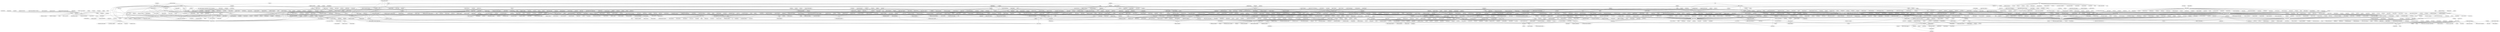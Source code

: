 strict graph "" {
	node [label="\N"];
	419	[label=Etanercept,
		src_id=5,
		weight=0.0004430095467509072];
	23	[label=Dizziness,
		src_id=175317,
		weight=0.004788454068665876];
	419 -- 23	[weight=116.04];
	9	[label=Infection,
		src_id=178954,
		weight=0.00764324149748587];
	419 -- 9	[weight=116.04];
	1275	[label=Sargramostim,
		src_id=20,
		weight=0.00034955117917998435];
	5	[label=Chemotherapy,
		src_id=173517,
		weight=0.009409191084224512];
	1275 -- 5	[weight=157.87];
	123	[label="Immune Globulin Human",
		src_id=28,
		weight=0.0011226217738739396];
	94	[label=Baclofen,
		src_id=172,
		weight=0.0015782874009989377];
	123 -- 94	[weight=173.55];
	379	[label=Potassium,
		src_id=1306,
		weight=0.0005558956797324708];
	123 -- 379	[weight=173.55];
	52	[label=Zinc,
		src_id=1526,
		weight=0.002320556855532533];
	123 -- 52	[weight=173.55];
	39	[label=Hypotonia,
		src_id=178665,
		weight=0.0021633227786359284];
	123 -- 39	[weight=173.55];
	106	[label=Myoclonus,
		src_id=181386,
		weight=0.0011286177445335268];
	123 -- 106	[weight=173.55];
	61	[label="Tonic convulsion",
		src_id=187142,
		weight=0.002262699479486807];
	123 -- 61	[weight=173.55];
	1274	[label="Lutropin alfa",
		src_id=43,
		weight=0.0003487615558979383];
	60	[label=Hippocampus,
		src_id=240385,
		weight=0.002831198686195725];
	1274 -- 60	[weight=87.28];
	1273	[label=Somatotropin,
		src_id=51,
		weight=0.0003954319209804913];
	28	[label="Disease progression",
		src_id=175268,
		weight=0.005121618508723965];
	1273 -- 28	[weight=157.87];
	1272	[label="Interferon beta-1a",
		src_id=59,
		weight=0.00014922542309120455];
	45	[label=Lamotrigine,
		src_id=542,
		weight=0.0026965819863436114];
	1272 -- 45	[weight=9.8];
	1271	[label=Vasopressin,
		src_id=65,
		weight=0.00032732313888875333];
	2	[label=Pyrexia,
		src_id=184658,
		weight=0.013807021284755066];
	1271 -- 2	[weight=173.55];
	1270	[label=Hyaluronidase,
		src_id=68,
		weight=0.0003606689555140781];
	7	[label=Acetaminophen,
		src_id=307,
		weight=0.009218911455232723];
	1270 -- 7	[weight=116.04];
	418	[label=Rituximab,
		src_id=71,
		weight=0.0005459202644588916];
	3	[label="Blood ketone body",
		src_id=172233,
		weight=0.012264715718105713];
	418 -- 3	[weight=173.55];
	418 -- 2	[weight=173.55];
	1269	[label="Botulinum Toxin Type A",
		src_id=79,
		weight=0.0003145826328023139];
	32	[label=Clonazepam,
		src_id=1052,
		weight=0.004557208440826895];
	1269 -- 32	[weight=124.25];
	1268	[label=Oxytocin,
		src_id=100,
		weight=0.0003555130026870043];
	31	[label="Convulsion neonatal",
		src_id=174368,
		weight=0.004357797740443472];
	1268 -- 31	[weight=173.55];
	1267	[label=Natalizumab,
		src_id=101,
		weight=0.00017071630503007868];
	103	[label="Partial seizures",
		src_id=182927,
		weight=0.0030774162319763985];
	1267 -- 103	[weight=9.5];
	1266	[label=Cyanocobalamin,
		src_id=108,
		weight=0.0002718674163798663];
	18	[label="Lumbar puncture",
		src_id=180161,
		weight=0.004066641892782551];
	1266 -- 18	[weight=173.55];
	1265	[label="L-Lysine",
		src_id=116,
		weight=0.00025793382256549945];
	1265 -- 18	[weight=157.87];
	1264	[label="Vitamin C",
		src_id=118,
		weight=0.00022941151979428216];
	98	[label=Stress,
		src_id=186464,
		weight=0.0020976038827417213];
	1264 -- 98	[weight=43.09];
	417	[label="L-Glutamine",
		src_id=122,
		weight=0.00048018592011746155];
	417 -- 18	[weight=173.55];
	36	[label=Neurotoxicity,
		src_id=181782,
		weight=0.002779902942172667];
	417 -- 36	[weight=173.55];
	1263	[label=Methionine,
		src_id=126,
		weight=0.00022278134115941682];
	115	[label=Blindness,
		src_id=171894,
		weight=0.0015434751698630781];
	1263 -- 115	[weight=19.16];
	1262	[label="Glutamic Acid",
		src_id=134,
		weight=0.00033856439985317246];
	42	[label="Atonic seizures",
		src_id=171063,
		weight=0.0039279388944497085];
	1262 -- 42	[weight=173.55];
	416	[label=Glutathione,
		src_id=135,
		weight=0.0005459202644588916];
	416 -- 3	[weight=173.55];
	416 -- 2	[weight=173.55];
	1261	[label="Phosphatidyl serine",
		src_id=136,
		weight=0.00039043301718184095];
	35	[label="Attention deficit/hyperactivity disorder",
		src_id=171101,
		weight=0.0049791800095990175];
	1261 -- 35	[weight=173.55];
	1260	[label=Glycine,
		src_id=137,
		weight=0.00032036593050740136];
	117	[label=Alcoholism,
		src_id=169973,
		weight=0.002063566629546277];
	1260 -- 117	[weight=173.55];
	1259	[label=Creatine,
		src_id=140,
		weight=0.0002710357901528273];
	17	[label="Treatment failure",
		src_id=187369,
		weight=0.00374441377832517];
	1259 -- 17	[weight=173.55];
	1258	[label="L-Tryptophan",
		src_id=142,
		weight=0.0002785652736120598];
	119	[label=Serotonin,
		src_id=7810,
		weight=0.0018359839653354453];
	1258 -- 119	[weight=91.82];
	1257	[label="L-Cysteine",
		src_id=143,
		weight=0.00036841152985647176];
	80	[label=Irritability,
		src_id=179437,
		weight=0.002589407048365852];
	1257 -- 80	[weight=144.8];
	1256	[label="L-Threonine",
		src_id=148,
		weight=0.00030921123379744163];
	38	[label=Inflammation,
		src_id=178993,
		weight=0.0034653037462937914];
	1256 -- 38	[weight=91.82];
	1255	[label="Folic Acid",
		src_id=150,
		weight=0.0005097112263139988];
	66	[label=Infant,
		src_id=178934,
		weight=0.002678781431195901];
	1255 -- 66	[weight=288.59];
	1254	[label=Icosapent,
		src_id=151,
		weight=0.000365787187005763];
	1254 -- 35	[weight=157.87];
	1253	[label="L-Alanine",
		src_id=152,
		weight=0.00030921123379744163];
	1253 -- 38	[weight=91.82];
	415	[label="Vitamin A",
		src_id=154,
		weight=0.0004370650531009114];
	25	[label="gamma-Aminobutyric acid",
		src_id=2399,
		weight=0.002707192548335384];
	415 -- 25	[weight=173.55];
	57	[label=Apnoea,
		src_id=170739,
		weight=0.002591382218417081];
	415 -- 57	[weight=173.55];
	1252	[label="Vitamin E",
		src_id=155,
		weight=0.0001738500428438962];
	71	[label=Surgery,
		src_id=186589,
		weight=0.002668724407107538];
	1252 -- 71	[weight=12.13];
	177	[label=Pyridoxine,
		src_id=156,
		weight=0.001379237213383549];
	177 -- 52	[weight=518.66];
	177 -- 39	[weight=314.74];
	55	[label="Infantile spasms",
		src_id=178941,
		weight=0.0029765472670853317];
	177 -- 55	[weight=305.51];
	158	[label=Lipids,
		src_id=180038,
		weight=0.0009216669523998987];
	177 -- 158	[weight=173.55];
	1251	[label=Cholecalciferol,
		src_id=160,
		weight=0.00026763898626866066];
	21	[label=Nausea,
		src_id=181546,
		weight=0.005979269886897052];
	1251 -- 21	[weight=116.04];
	1250	[label=Fluvoxamine,
		src_id=167,
		weight=0.0004749853487914494];
	6	[label=Fluoxetine,
		src_id=461,
		weight=0.007825128797833794];
	1250 -- 6	[weight=288.59];
	413	[label=Tramadol,
		src_id=184,
		weight=0.0005022764291684251];
	94 -- 413	[weight=173.55];
	229	[label=Clonidine,
		src_id=562,
		weight=0.0006358883278399715];
	94 -- 229	[weight=173.55];
	358	[label=Anger,
		src_id=170326,
		weight=0.0005712027271809358];
	94 -- 358	[weight=173.55];
	137	[label="Depressed mood",
		src_id=175022,
		weight=0.0009976167032764286];
	94 -- 137	[weight=173.55];
	82	[label="Emotional distress",
		src_id=175782,
		weight=0.002172688124149198];
	94 -- 82	[weight=247.51];
	128	[label="Sexual dysfunction",
		src_id=185812,
		weight=0.0009976167032764286];
	94 -- 128	[weight=173.55];
	414	[label=Amphetamine,
		src_id=173,
		weight=0.0005026419611413321];
	69	[label=Cocaine,
		src_id=893,
		weight=0.002531183853131314];
	414 -- 69	[weight=173.55];
	92	[label=Dopamine,
		src_id=974,
		weight=0.0018434766187909772];
	414 -- 92	[weight=173.55];
	1249	[label=Nicotine,
		src_id=175,
		weight=0.0003357957099666769];
	47	[label="Pregnancy test",
		src_id=184020,
		weight=0.0027730443007828016];
	1249 -- 47	[weight=173.55];
	234	[label=Lorazepam,
		src_id=177,
		weight=0.0012066989606986003];
	588	[label="Panic attack",
		src_id=182745,
		weight=0.0002742250889172142];
	234 -- 588	[weight=83.17];
	15	[label="Respiratory depression",
		src_id=185127,
		weight=0.006982502779952477];
	234 -- 15	[weight=256.64];
	247	[label="Status epilepticus",
		src_id=186374,
		weight=0.0006812183429954952];
	234 -- 247	[weight=205.73];
	1248	[label=Esmolol,
		src_id=178,
		weight=0.00033237151533705876];
	10	[label=Hypotension,
		src_id=178653,
		weight=0.009227487108338693];
	1248 -- 10	[weight=144.8];
	1247	[label=Carbidopa,
		src_id=181,
		weight=0.0003138191279891488];
	48	[label="Parkinson's disease",
		src_id=182898,
		weight=0.0036044292288393356];
	1247 -- 48	[weight=108.85];
	150	[label="Sleep apnoea syndrome",
		src_id=185998,
		weight=0.0018835671171328666];
	413 -- 150	[weight=173.55];
	1246	[label=Fluconazole,
		src_id=187,
		weight=0.00032463419355463957];
	1	[label="Endotracheal intubation",
		src_id=175952,
		weight=0.017185633187403307];
	1246 -- 1	[weight=173.55];
	1245	[label=Caffeine,
		src_id=192,
		weight=0.000365787187005763];
	1245 -- 35	[weight=157.87];
	1244	[label=Sildenafil,
		src_id=194,
		weight=0.00032463419355463957];
	1244 -- 1	[weight=173.55];
	1243	[label=Reserpine,
		src_id=197,
		weight=0.00029110241039364106];
	120	[label=Gabapentin,
		src_id=982,
		weight=0.0029294868774579243];
	1243 -- 120	[weight=96.86];
	412	[label=Citalopram,
		src_id=206,
		weight=0.001116264849858125];
	412 -- 6	[weight=576.18];
	62	[label=Psychotherapy,
		src_id=184451,
		weight=0.0024676208532786663];
	412 -- 62	[weight=314.74];
	1242	[label=Eletriptan,
		src_id=207,
		weight=0.0003033798209691769];
	77	[label=Migraine,
		src_id=180996,
		weight=0.0027303914031815103];
	1242 -- 77	[weight=124.25];
	1241	[label=Lovastatin,
		src_id=218,
		weight=0.00024857746482061455];
	209	[label="Cognitive disorder",
		src_id=173888,
		weight=0.0008970742300590613];
	1241 -- 209	[weight=50.3];
	1240	[label=Pregabalin,
		src_id=221,
		weight=0.001019935969063723];
	1240 -- 103	[weight=161.52];
	1239	[label=Nevirapine,
		src_id=229,
		weight=0.0003321214693080244];
	1239 -- 66	[weight=157.87];
	1238	[label=Ziprasidone,
		src_id=237,
		weight=0.0004833153504206582];
	8	[label=Olanzapine,
		src_id=324,
		weight=0.006550431367211364];
	1238 -- 8	[weight=288.59];
	146	[label=Phenytoin,
		src_id=243,
		weight=0.002464631495028576];
	53	[label=Carbamazepine,
		src_id=551,
		weight=0.0045240825892867535];
	146 -- 53	[weight=335.81];
	1153	[label=Probenecid,
		src_id=1017,
		weight=0.00021454135809491204];
	146 -- 1153	[weight=39.35];
	223	[label=Phenobarbital,
		src_id=1158,
		weight=0.002250512436854311];
	146 -- 223	[weight=397.03];
	374	[label=Telaprevir,
		src_id=5136,
		weight=0.00029865505385527727];
	146 -- 374	[weight=39.35];
	771	[label=Gout,
		src_id=177495,
		weight=0.00021454135809491204];
	146 -- 771	[weight=39.35];
	1237	[label=Doxycycline,
		src_id=245,
		weight=0.0003606689555140781];
	1237 -- 7	[weight=116.04];
	1236	[label=Ropinirole,
		src_id=259,
		weight=0.0002718674163798663];
	1236 -- 18	[weight=173.55];
	233	[label=Topiramate,
		src_id=264,
		weight=0.0010026481613126025];
	233 -- 223	[weight=304.14];
	1125	[label="Sodium bicarbonate",
		src_id=1336,
		weight=0.00019033323872633812];
	233 -- 1125	[weight=31.27];
	526	[label="Renal tubular acidosis",
		src_id=185082,
		weight=0.00019033323872633812];
	233 -- 526	[weight=31.27];
	1235	[label=Theophylline,
		src_id=268,
		weight=0.00047718291741660507];
	12	[label="General anaesthesia",
		src_id=177267,
		weight=0.0073890155956750974];
	1235 -- 12	[weight=314.74];
	232	[label=Lidocaine,
		src_id=272,
		weight=0.0011866123800225526];
	33	[label=Propofol,
		src_id=804,
		weight=0.0052164392142721745];
	232 -- 33	[weight=370.76];
	328	[label=Contraception,
		src_id=174350,
		weight=0.0006634174516200978];
	232 -- 328	[weight=157.87];
	162	[label=Fear,
		src_id=176601,
		weight=0.0011994689570099355];
	232 -- 162	[weight=288.59];
	231	[label=Venlafaxine,
		src_id=276,
		weight=0.0006956187033637074];
	230	[label=Haloperidol,
		src_id=491,
		weight=0.001050235142498934];
	231 -- 230	[weight=173.55];
	224	[label=Sertraline,
		src_id=1088,
		weight=0.0008197763377427369];
	231 -- 224	[weight=173.55];
	221	[label=Quetiapine,
		src_id=1208,
		weight=0.0011208093479133157];
	231 -- 221	[weight=173.55];
	1234	[label=Etonogestrel,
		src_id=285,
		weight=0.0002345660193754107];
	165	[label="Drug interaction",
		src_id=175376,
		weight=0.0008823591617433334];
	1234 -- 165	[weight=50.3];
	176	[label=Morphine,
		src_id=286,
		weight=0.0019342135239766543];
	226	[label=Fentanyl,
		src_id=799,
		weight=0.0016392894697145415];
	176 -- 226	[weight=691.22];
	176 -- 1	[weight=399.2];
	188	[label="Muscle relaxant therapy",
		src_id=181266,
		weight=0.001343009727123804];
	176 -- 188	[weight=346.11];
	266	[label=Paraesthesia,
		src_id=182787,
		weight=0.00048754686342078154];
	176 -- 266	[weight=173.55];
	411	[label=Bupivacaine,
		src_id=288,
		weight=0.0009412887843980216];
	411 -- 12	[weight=399.2];
	34	[label="Procedural pain",
		src_id=184110,
		weight=0.005043279042954796];
	411 -- 34	[weight=399.2];
	1233	[label="Tranexamic Acid",
		src_id=293,
		weight=0.00032463419355463957];
	1233 -- 1	[weight=173.55];
	175	[label="Valproic Acid",
		src_id=304,
		weight=0.003250399665712922];
	175 -- 45	[weight=307.92];
	175 -- 53	[weight=390.95];
	987	[label="Arthropod sting",
		src_id=170962,
		weight=0.00017003019311958697];
	175 -- 987	[weight=17.92];
	211	[label="Blood sodium",
		src_id=172362,
		weight=0.0014395828182597345];
	175 -- 211	[weight=228.4];
	1230	[label=Phenylephrine,
		src_id=377,
		weight=0.0006015756150824494];
	7 -- 1230	[weight=231.07];
	1229	[label=Nimodipine,
		src_id=382,
		weight=0.0003606689555140781];
	7 -- 1229	[weight=116.04];
	1227	[label=Alprazolam,
		src_id=393,
		weight=0.0005449040145615408];
	7 -- 1227	[weight=204.01];
	1218	[label=Levothyroxine,
		src_id=440,
		weight=0.0003606689555140781];
	7 -- 1218	[weight=116.04];
	1209	[label=Dextromethorphan,
		src_id=501,
		weight=0.0005714596647686776];
	7 -- 1209	[weight=216.69];
	401	[label=Doxapram,
		src_id=548,
		weight=0.001014369145487431];
	7 -- 401	[weight=231.07];
	1199	[label=Linezolid,
		src_id=588,
		weight=0.0003606689555140781];
	7 -- 1199	[weight=116.04];
	1184	[label=Norethisterone,
		src_id=703,
		weight=0.0003606689555140781];
	7 -- 1184	[weight=116.04];
	1172	[label=Guaifenesin,
		src_id=860,
		weight=0.0006015756150824494];
	7 -- 1172	[weight=231.07];
	1160	[label="Ethinyl Estradiol",
		src_id=963,
		weight=0.00033231221231182];
	7 -- 1160	[weight=102.5];
	1143	[label=Amiodarone,
		src_id=1102,
		weight=0.0003606689555140781];
	7 -- 1143	[weight=116.04];
	1116	[label=Uridine,
		src_id=2596,
		weight=0.0003456109803571921];
	7 -- 1116	[weight=108.85];
	1113	[label="D-Glucuronic Acid",
		src_id=2977,
		weight=0.0003606689555140781];
	7 -- 1113	[weight=116.04];
	975	[label=Bacteraemia,
		src_id=171212,
		weight=0.0003606689555140781];
	7 -- 975	[weight=116.04];
	959	[label="Blood bilirubin",
		src_id=171971,
		weight=0.0003606689555140781];
	7 -- 959	[weight=116.04];
	899	[label="Cerebral hypoperfusion",
		src_id=173382,
		weight=0.0003606689555140781];
	7 -- 899	[weight=116.04];
	811	[label=Endocarditis,
		src_id=175857,
		weight=0.0003606689555140781];
	7 -- 811	[weight=116.04];
	783	[label=Gastrectomy,
		src_id=177060,
		weight=0.0003456109803571921];
	7 -- 783	[weight=108.85];
	736	[label=Hypersomnia,
		src_id=178512,
		weight=0.0006015756150824494];
	7 -- 736	[weight=231.07];
	717	[label=Immunodeficiency,
		src_id=178769,
		weight=0.0003456109803571921];
	7 -- 717	[weight=108.85];
	599	[label=Osteoarthritis,
		src_id=182419,
		weight=0.0003606689555140781];
	7 -- 599	[weight=116.04];
	598	[label=Osteomyelitis,
		src_id=182433,
		weight=0.0003606689555140781];
	7 -- 598	[weight=116.04];
	594	[label=Overdose,
		src_id=182586,
		weight=0.0005449040145615408];
	7 -- 594	[weight=204.01];
	440	[label=Vasoconstriction,
		src_id=188343,
		weight=0.0003606689555140781];
	7 -- 440	[weight=116.04];
	410	[label=Amitriptyline,
		src_id=312,
		weight=0.0004967729074796274];
	410 -- 6	[weight=144.8];
	166	[label="Diabetic neuropathy",
		src_id=175170,
		weight=0.0017384108473892958];
	410 -- 166	[weight=144.8];
	1232	[label=Methadone,
		src_id=323,
		weight=0.00043982749432383854];
	81	[label="Induction and maintenance of anaesthesia",
		src_id=178930,
		weight=0.0020361767958405478];
	1232 -- 81	[weight=165.34];
	408	[label=Clozapine,
		src_id=353,
		weight=0.000853057731472838];
	8 -- 408	[weight=288.59];
	406	[label=Mirtazapine,
		src_id=360,
		weight=0.00048041552970131134];
	8 -- 406	[weight=144.8];
	405	[label=Palonosetron,
		src_id=367,
		weight=0.0005495860147406024];
	8 -- 405	[weight=157.87];
	398	[label=Aprepitant,
		src_id=659,
		weight=0.0005495860147406024];
	8 -- 398	[weight=157.87];
	396	[label=Risperidone,
		src_id=720,
		weight=0.00048041552970131134];
	8 -- 396	[weight=144.8];
	393	[label=Perphenazine,
		src_id=836,
		weight=0.0005131598937508459];
	8 -- 393	[weight=157.87];
	387	[label=Doxepin,
		src_id=1126,
		weight=0.0005131598937508459];
	8 -- 387	[weight=157.87];
	386	[label=Bupropion,
		src_id=1140,
		weight=0.00045268177989042006];
	8 -- 386	[weight=133.73];
	383	[label=Aripiprazole,
		src_id=1222,
		weight=0.0004289314683992504];
	8 -- 383	[weight=124.25];
	382	[label=Paliperidone,
		src_id=1250,
		weight=0.00048041552970131134];
	8 -- 382	[weight=144.8];
	373	[label=Asenapine,
		src_id=5489,
		weight=0.0005131598937508459];
	8 -- 373	[weight=157.87];
	372	[label=Vilazodone,
		src_id=5746,
		weight=0.0005131598937508459];
	8 -- 372	[weight=157.87];
	371	[label=Desvenlafaxine,
		src_id=5760,
		weight=0.0005131598937508459];
	8 -- 371	[weight=157.87];
	370	[label=Lurasidone,
		src_id=7792,
		weight=0.0005131598937508459];
	8 -- 370	[weight=157.87];
	849	[label="Dermatitis exfoliative",
		src_id=175043,
		weight=0.00031768189438414736];
	8 -- 849	[weight=157.87];
	836	[label="Drug tolerance decreased",
		src_id=175409,
		weight=0.00031768189438414736];
	8 -- 836	[weight=157.87];
	829	[label=Dysphoria,
		src_id=175497,
		weight=0.00031768189438414736];
	8 -- 829	[weight=157.87];
	823	[label="Eating disorder",
		src_id=175560,
		weight=0.00031768189438414736];
	8 -- 823	[weight=157.87];
	191	[label=Mania,
		src_id=180503,
		weight=0.0022099885676800358];
	8 -- 191	[weight=288.59];
	283	[label="Metabolic syndrome",
		src_id=180825,
		weight=0.0005131598937508459];
	8 -- 283	[weight=157.87];
	282	[label="Metastases to meninges",
		src_id=180869,
		weight=0.0005495860147406024];
	8 -- 282	[weight=157.87];
	576	[label="Personality disorder",
		src_id=183302,
		weight=0.00030112108295210027];
	8 -- 576	[weight=144.8];
	513	[label="Schizophreniform disorder",
		src_id=185582,
		weight=0.00031768189438414736];
	8 -- 513	[weight=157.87];
	480	[label="Substance use",
		src_id=186529,
		weight=0.0005164496441427724];
	8 -- 480	[weight=314.74];
	409	[label=Clobazam,
		src_id=339,
		weight=0.0010526810173118778];
	409 -- 32	[weight=346.11];
	192	[label="Lennox-Gastaut syndrome",
		src_id=179861,
		weight=0.0012754964356844762];
	409 -- 192	[weight=288.59];
	100	[label=Schizophrenia,
		src_id=185574,
		weight=0.0023955577224404863];
	408 -- 100	[weight=266.47];
	407	[label=Levonorgestrel,
		src_id=357,
		weight=0.0005288620172470004];
	11	[label=Haemorrhage,
		src_id=177684,
		weight=0.006651392414944217];
	407 -- 11	[weight=157.87];
	407 -- 47	[weight=157.87];
	406 -- 6	[weight=144.8];
	405 -- 5	[weight=157.87];
	1231	[label=Mexiletine,
		src_id=369,
		weight=0.00034929455770017423];
	124	[label="Trigeminal neuralgia",
		src_id=187430,
		weight=0.002119608566338812];
	1231 -- 124	[weight=157.87];
	1228	[label=Progesterone,
		src_id=385,
		weight=0.0004180973278924546];
	320	[label="Drug resistance",
		src_id=175397,
		weight=0.0006752194113610777];
	1228 -- 320	[weight=173.55];
	1226	[label=Rosiglitazone,
		src_id=401,
		weight=0.0003668816357008985];
	63	[label=Neurosurgery,
		src_id=181778,
		weight=0.002241041435440942];
	1226 -- 63	[weight=173.55];
	1225	[label=Pramipexole,
		src_id=402,
		weight=0.0003138191279891488];
	1225 -- 48	[weight=108.85];
	1224	[label=Ampicillin,
		src_id=404,
		weight=0.00032732313888875333];
	1224 -- 2	[weight=173.55];
	1223	[label=Methylphenidate,
		src_id=411,
		weight=0.0012041069270830056];
	1223 -- 35	[weight=691.22];
	1222	[label=Zolpidem,
		src_id=414,
		weight=0.00034395305544983307];
	24	[label=Cannabis,
		src_id=240914,
		weight=0.0053122315515898464];
	1222 -- 24	[weight=133.73];
	404	[label=Streptozocin,
		src_id=417,
		weight=0.0005309937282112241];
	404 -- 6	[weight=157.87];
	404 -- 166	[weight=157.87];
	1221	[label="Nitric Oxide",
		src_id=424,
		weight=0.000281095686086602];
	111	[label=Disability,
		src_id=175257,
		weight=0.0016417752794787776];
	1221 -- 111	[weight=51.75];
	1220	[label=Allopurinol,
		src_id=426,
		weight=0.0003156814083694803];
	27	[label="Mental retardation",
		src_id=180783,
		weight=0.003702240048386027];
	1220 -- 27	[weight=133.73];
	1219	[label=Trimethoprim,
		src_id=429,
		weight=0.0003439586174132912];
	4	[label=Hypersensitivity,
		src_id=178510,
		weight=0.012351513559495118];
	1219 -- 4	[weight=173.55];
	403	[label=Pethidine,
		src_id=443,
		weight=0.000752956838829553];
	403 -- 33	[weight=266.47];
	58	[label="Sodium Chloride",
		src_id=8096,
		weight=0.0030337109926941094];
	403 -- 58	[weight=266.47];
	1217	[label=Imipramine,
		src_id=447,
		weight=0.00030065263609439763];
	110	[label="Drug therapy",
		src_id=175405,
		weight=0.0017463854226333786];
	1217 -- 110	[weight=91.82];
	1216	[label=Ketorolac,
		src_id=454,
		weight=0.0003515561516114226];
	1216 -- 11	[weight=173.55];
	1215	[label=Dronabinol,
		src_id=459,
		weight=0.0008980329882650902];
	1215 -- 24	[weight=461.15];
	1185	[label=Paroxetine,
		src_id=701,
		weight=0.0006119450087011884];
	6 -- 1185	[weight=399.2];
	6 -- 396	[weight=144.8];
	6 -- 393	[weight=157.87];
	6 -- 387	[weight=157.87];
	6 -- 386	[weight=133.73];
	1138	[label=Escitalopram,
		src_id=1159,
		weight=0.00040376285861869643];
	6 -- 1138	[weight=231.07];
	6 -- 383	[weight=124.25];
	6 -- 382	[weight=144.8];
	6 -- 373	[weight=157.87];
	6 -- 372	[weight=157.87];
	6 -- 371	[weight=157.87];
	6 -- 370	[weight=157.87];
	6 -- 119	[weight=432.39];
	920	[label="Bulimia nervosa",
		src_id=172802,
		weight=0.00031312505819022795];
	6 -- 920	[weight=157.87];
	857	[label=Delinquency,
		src_id=174949,
		weight=0.00031312505819022795];
	6 -- 857	[weight=157.87];
	721	[label=Hypoventilation,
		src_id=178673,
		weight=0.00031312505819022795];
	6 -- 721	[weight=157.87];
	78	[label="Major depression",
		src_id=180375,
		weight=0.002397345647940622];
	6 -- 78	[weight=415.13];
	6 -- 283	[weight=157.87];
	651	[label="Mood swings",
		src_id=181119,
		weight=0.00029694150557274047];
	6 -- 651	[weight=144.8];
	269	[label="Orthostatic hypotension",
		src_id=182398,
		weight=0.0005309937282112241];
	6 -- 269	[weight=157.87];
	460	[label="Thermal burn",
		src_id=186899,
		weight=0.00029694150557274047];
	6 -- 460	[weight=144.8];
	402	[label=Chlordiazepoxide,
		src_id=464,
		weight=0.0005653915181367894];
	172	[label=Ketamine,
		src_id=1205,
		weight=0.0012005010806493074];
	402 -- 172	[weight=173.55];
	22	[label="Drug abuse",
		src_id=175347,
		weight=0.0041976109021501975];
	402 -- 22	[weight=173.55];
	1214	[label=Duloxetine,
		src_id=465,
		weight=0.0003458976120809995];
	1214 -- 82	[weight=173.55];
	1213	[label=Chlorpromazine,
		src_id=466,
		weight=0.000353717852825444];
	37	[label=Insomnia,
		src_id=179162,
		weight=0.004193050147203572];
	1213 -- 37	[weight=157.87];
	1212	[label=Buspirone,
		src_id=479,
		weight=0.0003044226893080363];
	104	[label="Neurological examination",
		src_id=181742,
		weight=0.002326762629798443];
	1212 -- 104	[weight=79.43];
	1211	[label=Oxycodone,
		src_id=486,
		weight=0.00030065263609439763];
	1211 -- 110	[weight=91.82];
	122	[label=Dexmedetomidine,
		src_id=620,
		weight=0.002192865486423721];
	230 -- 122	[weight=314.74];
	230 -- 221	[weight=346.11];
	1210	[label=Ritonavir,
		src_id=492,
		weight=0.0001711282918324517];
	1210 -- 53	[weight=16.0];
	1208	[label=Albendazole,
		src_id=505,
		weight=0.0003957351684294961];
	1208 -- 9	[weight=204.01];
	1207	[label=Cyclophosphamide,
		src_id=518,
		weight=0.0005090798259824866];
	1207 -- 5	[weight=266.47];
	1061	[label=Cherry,
		src_id=8591,
		weight=0.00014922542309120455];
	45 -- 1061	[weight=9.8];
	88	[label="Bipolar disorder",
		src_id=171758,
		weight=0.003646729430418388];
	45 -- 88	[weight=306.48];
	801	[label=Excoriation,
		src_id=176257,
		weight=0.00017761372811143087];
	45 -- 801	[weight=18.61];
	782	[label="Gastric bypass",
		src_id=177066,
		weight=0.00014922542309120455];
	45 -- 782	[weight=9.8];
	781	[label="Gastric pH",
		src_id=177101,
		weight=0.00014922542309120455];
	45 -- 781	[weight=9.8];
	667	[label="Meningitis aseptic",
		src_id=180709,
		weight=0.00014922542309120455];
	45 -- 667	[weight=9.8];
	624	[label=Neurofibromatosis,
		src_id=181728,
		weight=0.00014922542309120455];
	45 -- 624	[weight=9.8];
	615	[label="Obesity surgery",
		src_id=181983,
		weight=0.00014922542309120455];
	45 -- 615	[weight=9.8];
	530	[label="Relapsing-remitting multiple sclerosis",
		src_id=184964,
		weight=0.00014922542309120455];
	45 -- 530	[weight=9.8];
	401 -- 1	[weight=346.11];
	174	[label=Oxcarbazepine,
		src_id=762,
		weight=0.0013439102881877495];
	53 -- 174	[weight=184.34];
	1164	[label=Tipranavir,
		src_id=918,
		weight=0.0001711282918324517];
	53 -- 1164	[weight=16.0];
	1072	[label=Dolutegravir,
		src_id=7884,
		weight=0.0001711282918324517];
	53 -- 1072	[weight=16.0];
	1058	[label=Lettuce,
		src_id=8609,
		weight=0.0001711282918324517];
	53 -- 1058	[weight=16.0];
	53 -- 115	[weight=143.31];
	759	[label="Hepatic fibrosis",
		src_id=177897,
		weight=0.0001711282918324517];
	53 -- 759	[weight=16.0];
	546	[label=Progesterone,
		src_id=184202,
		weight=0.0001711282918324517];
	53 -- 546	[weight=16.0];
	1206	[label=Propranolol,
		src_id=558,
		weight=0.00034395305544983307];
	1206 -- 24	[weight=133.73];
	1205	[label=Atropine,
		src_id=559,
		weight=0.0004355453344523178];
	43	[label=Anaesthesia,
		src_id=170206,
		weight=0.004167998068269452];
	1205 -- 43	[weight=182.64];
	1204	[label=Fenfluramine,
		src_id=561,
		weight=0.00029746240837981664];
	153	[label="pH body fluid",
		src_id=183313,
		weight=0.00106293391320415];
	1204 -- 153	[weight=157.87];
	229 -- 122	[weight=173.55];
	112	[label=Detoxification,
		src_id=175066,
		weight=0.001477784622350933];
	229 -- 112	[weight=173.55];
	1203	[label="L-Carnitine",
		src_id=570,
		weight=0.00047925611225369804];
	49	[label=Ketosis,
		src_id=179595,
		weight=0.0035877472415052516];
	1203 -- 49	[weight=288.59];
	1202	[label=Diclofenac,
		src_id=573,
		weight=0.00029798615139545816];
	1202 -- 12	[weight=157.87];
	1201	[label=Ethosuximide,
		src_id=580,
		weight=0.0002408459519624284];
	1201 -- 55	[weight=108.85];
	1200	[label=Labetalol,
		src_id=585,
		weight=0.00033237151533705876];
	1200 -- 10	[weight=144.8];
	228	[label=Thiopental,
		src_id=586,
		weight=0.0007993672173868938];
	228 -- 1	[weight=173.55];
	228 -- 4	[weight=173.55];
	228 -- 15	[weight=173.55];
	400	[label=Ivermectin,
		src_id=589,
		weight=0.0006302069036109965];
	400 -- 9	[weight=216.69];
	157	[label="Loss of consciousness",
		src_id=180127,
		weight=0.0010221883481064864];
	400 -- 157	[weight=173.55];
	1198	[label=Nicardipine,
		src_id=609,
		weight=0.00033237151533705876];
	1198 -- 10	[weight=144.8];
	1197	[label=Testosterone,
		src_id=611,
		weight=0.00017487600051788128];
	1197 -- 88	[weight=34.18];
	122 -- 33	[weight=494.01];
	118	[label="Alcohol withdrawal syndrome",
		src_id=169963,
		weight=0.002300999773301293];
	122 -- 118	[weight=432.39];
	665	[label=Menorrhagia,
		src_id=180772,
		weight=0.00030106985643220895];
	122 -- 665	[weight=173.55];
	246	[label="Substance abuse",
		src_id=186527,
		weight=0.0009924039506059008];
	122 -- 246	[weight=173.55];
	1196	[label=Prednisone,
		src_id=622,
		weight=0.0003487615558979383];
	1196 -- 60	[weight=87.28];
	1195	[label=Inulin,
		src_id=625,
		weight=0.00013463604991539746];
	13	[label=Convulsion,
		src_id=174366,
		weight=0.010145224854334558];
	1195 -- 13	[weight=3.01];
	1194	[label=Adenosine,
		src_id=627,
		weight=0.00047718291741660507];
	1194 -- 12	[weight=314.74];
	1193	[label="Magnesium sulfate",
		src_id=640,
		weight=0.00013463604991539746];
	1193 -- 13	[weight=3.01];
	399	[label=Acamprosate,
		src_id=646,
		weight=0.00048018592011746155];
	399 -- 18	[weight=173.55];
	399 -- 36	[weight=173.55];
	1192	[label=Verapamil,
		src_id=648,
		weight=0.00031409057573788125];
	1192 -- 5	[weight=133.73];
	1191	[label=Epinephrine,
		src_id=654,
		weight=0.0002961720126713859];
	1191 -- 57	[weight=173.55];
	398 -- 5	[weight=157.87];
	1190	[label=Warfarin,
		src_id=668,
		weight=0.0003235116843180018];
	1190 -- 4	[weight=157.87];
	44	[label=Midazolam,
		src_id=669,
		weight=0.0034582407460421734];
	44 -- 226	[weight=173.55];
	1170	[label=Chlorhexidine,
		src_id=864,
		weight=0.00034775121764291095];
	44 -- 1170	[weight=124.25];
	1059	[label=Egg,
		src_id=8599,
		weight=0.00034775121764291095];
	44 -- 1059	[weight=124.25];
	44 -- 43	[weight=173.55];
	983	[label="Assisted fertilisation",
		src_id=171031,
		weight=0.00034775121764291095];
	44 -- 983	[weight=124.25];
	904	[label=Cataract,
		src_id=173218,
		weight=0.00034775121764291095];
	44 -- 904	[weight=124.25];
	852	[label="Dental caries",
		src_id=174986,
		weight=0.00034775121764291095];
	44 -- 852	[weight=124.25];
	810	[label="Endocarditis bacterial",
		src_id=175858,
		weight=0.00034775121764291095];
	44 -- 810	[weight=124.25];
	709	[label=Infertility,
		src_id=178985,
		weight=0.00034775121764291095];
	44 -- 709	[weight=124.25];
	510	[label="Seizure cluster",
		src_id=185684,
		weight=0.0005760219509714983];
	44 -- 510	[weight=247.51];
	450	[label=Trismus,
		src_id=187436,
		weight=0.00034775121764291095];
	44 -- 450	[weight=124.25];
	1189	[label="Mycophenolate mofetil",
		src_id=674,
		weight=0.00034955117917998435];
	1189 -- 5	[weight=157.87];
	1188	[label=Tizanidine,
		src_id=683,
		weight=0.00028542507867477607];
	1188 -- 33	[weight=144.8];
	1187	[label=Naltrexone,
		src_id=690,
		weight=0.0003660685240660219];
	1187 -- 15	[weight=173.55];
	1186	[label=Apomorphine,
		src_id=700,
		weight=0.00033237151533705876];
	1186 -- 10	[weight=144.8];
	397	[label=Rocuronium,
		src_id=714,
		weight=0.0005343102736198634];
	397 -- 1	[weight=173.55];
	397 -- 2	[weight=173.55];
	1183	[label=Riluzole,
		src_id=726,
		weight=0.0006254441917169077];
	1183 -- 28	[weight=288.59];
	1182	[label=Modafinil,
		src_id=731,
		weight=0.0005882932975272892];
	1182 -- 37	[weight=314.74];
	1181	[label=Scopolamine,
		src_id=733,
		weight=0.0003145826328023139];
	1181 -- 32	[weight=124.25];
	395	[label=Isoflurane,
		src_id=739,
		weight=0.0005509457521444013];
	395 -- 1	[weight=173.55];
	395 -- 4	[weight=173.55];
	1180	[label=Irinotecan,
		src_id=748,
		weight=0.0003439586174132912];
	1180 -- 4	[weight=173.55];
	961	[label="Blood antidiuretic hormone",
		src_id=171945,
		weight=0.0002392578693135194];
	174 -- 961	[weight=28.83];
	877	[label="Conduct disorder",
		src_id=174063,
		weight=0.0002392578693135194];
	174 -- 877	[weight=28.83];
	533	[label="Refractory cancer",
		src_id=184950,
		weight=0.0002392578693135194];
	174 -- 533	[weight=28.83];
	1179	[label=Estradiol,
		src_id=769,
		weight=0.0003447019944514272];
	14	[label=Discomfort,
		src_id=175264,
		weight=0.007092577155303173];
	1179 -- 14	[weight=157.87];
	1178	[label=Naproxen,
		src_id=774,
		weight=0.00026597067150678055];
	364	[label=Benzodiazepine,
		src_id=10185,
		weight=0.0007860343621367913];
	1178 -- 364	[weight=79.43];
	227	[label=Primidone,
		src_id=780,
		weight=0.0017652585420674812];
	227 -- 223	[weight=334.98];
	132	[label="Laboratory test",
		src_id=179654,
		weight=0.002139322634882671];
	227 -- 132	[weight=393.17];
	178	[label="Urine analysis",
		src_id=187884,
		weight=0.0016042743194377175];
	227 -- 178	[weight=393.17];
	1177	[label=Gentamicin,
		src_id=784,
		weight=0.00032732313888875333];
	1177 -- 2	[weight=173.55];
	1176	[label=Pentoxifylline,
		src_id=792,
		weight=0.00042302213215817655];
	1176 -- 28	[weight=173.55];
	186	[label="Pain assessment",
		src_id=182631,
		weight=0.0015386113581927117];
	226 -- 186	[weight=432.39];
	1158	[label=Glycopyrronium,
		src_id=972,
		weight=0.00048233251440351114];
	33 -- 1158	[weight=314.74];
	1131	[label=Dantrolene,
		src_id=1203,
		weight=0.00030056913060471936];
	33 -- 1131	[weight=157.87];
	384	[label=Sevoflurane,
		src_id=1220,
		weight=0.000781696842953931];
	33 -- 384	[weight=288.59];
	33 -- 43	[weight=432.39];
	883	[label=Colonoscopy,
		src_id=173940,
		weight=0.00030056913060471936];
	33 -- 883	[weight=157.87];
	840	[label="Drug abuser",
		src_id=175348,
		weight=0.00030056913060471936];
	33 -- 840	[weight=157.87];
	33 -- 1	[weight=540.23];
	33 -- 21	[weight=346.11];
	240	[label=Venipuncture,
		src_id=188371,
		weight=0.0004809082231766481];
	33 -- 240	[weight=157.87];
	1175	[label=Acetazolamide,
		src_id=805,
		weight=0.00021233456399343735];
	59	[label=Diazepam,
		src_id=815,
		weight=0.002310146232710449];
	1175 -- 59	[weight=23.12];
	982	[label="Atrophic vulvovaginitis",
		src_id=171096,
		weight=0.00021233456399343735];
	59 -- 982	[weight=23.12];
	864	[label=Cystitis,
		src_id=174798,
		weight=0.00021233456399343735];
	59 -- 864	[weight=23.12];
	795	[label="Faecal incontinence",
		src_id=176521,
		weight=0.00021233456399343735];
	59 -- 795	[weight=23.12];
	716	[label="Immunoglobulin therapy",
		src_id=178774,
		weight=0.00021233456399343735];
	59 -- 716	[weight=23.12];
	580	[label="Pelvic floor dyssynergia",
		src_id=182980,
		weight=0.00021233456399343735];
	59 -- 580	[weight=23.12];
	555	[label="Postictal state",
		src_id=183929,
		weight=0.00021233456399343735];
	59 -- 555	[weight=23.12];
	183	[label=Sedation,
		src_id=185679,
		weight=0.0022254894861985365];
	59 -- 183	[weight=294.34];
	482	[label="Stiff person syndrome",
		src_id=186411,
		weight=0.00021233456399343735];
	59 -- 482	[weight=23.12];
	394	[label=Donepezil,
		src_id=829,
		weight=0.0005279379404841294];
	90	[label=Amnesia,
		src_id=170136,
		weight=0.00229119516912793];
	394 -- 90	[weight=116.04];
	51	[label="Dementia Alzheimer's type",
		src_id=174972,
		weight=0.0029987943339912573];
	394 -- 51	[weight=116.04];
	1174	[label=Temozolomide,
		src_id=839,
		weight=0.0003153220693733087];
	1174 -- 153	[weight=173.55];
	1173	[label=Tacrolimus,
		src_id=850,
		weight=0.0003717429700856648];
	41	[label="Brain injury",
		src_id=172600,
		weight=0.003764614420227911];
	1173 -- 41	[weight=133.73];
	1171	[label=Sirolimus,
		src_id=863,
		weight=0.00048359687848057126];
	96	[label="Tuberous sclerosis",
		src_id=187499,
		weight=0.0018295208881062108];
	1171 -- 96	[weight=288.59];
	1169	[label=Bumetanide,
		src_id=873,
		weight=0.0003555130026870043];
	1169 -- 31	[weight=173.55];
	392	[label=Granisetron,
		src_id=875,
		weight=0.0005343102736198634];
	392 -- 1	[weight=173.55];
	392 -- 2	[weight=173.55];
	173	[label=Ethanol,
		src_id=884,
		weight=0.0014232918516508756];
	173 -- 118	[weight=254.76];
	324	[label=Dependence,
		src_id=175013,
		weight=0.0009346885713638716];
	173 -- 324	[weight=376.12];
	793	[label="Febrile convulsion",
		src_id=176614,
		weight=0.00020970034004621];
	173 -- 793	[weight=56.66];
	568	[label=Poisoning,
		src_id=183742,
		weight=0.00020970034004621];
	173 -- 568	[weight=56.66];
	225	[label=Remifentanil,
		src_id=885,
		weight=0.0007993672173868938];
	225 -- 1	[weight=173.55];
	225 -- 4	[weight=173.55];
	225 -- 15	[weight=173.55];
	1168	[label=Ondansetron,
		src_id=890,
		weight=0.0007403205447191834];
	156	[label="Multiple sclerosis",
		src_id=181221,
		weight=0.00209398106657306];
	1168 -- 156	[weight=346.11];
	93	[label=Tiagabine,
		src_id=892,
		weight=0.0024730588239437854];
	93 -- 120	[weight=411.84];
	218	[label=Ezogabine,
		src_id=4664,
		weight=0.0008928031665101682];
	93 -- 218	[weight=151.05];
	142	[label=Acidosis,
		src_id=169637,
		weight=0.0021968552195071123];
	93 -- 142	[weight=314.74];
	216	[label="Anxiety disorder",
		src_id=170662,
		weight=0.0006764977838176542];
	93 -- 216	[weight=157.87];
	979	[label="Autoimmune disorder",
		src_id=171135,
		weight=0.000351828575401573];
	93 -- 979	[weight=173.55];
	308	[label="Generalised anxiety disorder",
		src_id=177273,
		weight=0.0005747540014619134];
	93 -- 308	[weight=173.55];
	278	[label="Myoclonic epilepsy",
		src_id=181384,
		weight=0.0005809229155094166];
	93 -- 278	[weight=173.55];
	1140	[label=Desipramine,
		src_id=1135,
		weight=0.0004285588628367182];
	69 -- 1140	[weight=346.11];
	69 -- 112	[weight=266.47];
	136	[label="Drug dependence",
		src_id=175358,
		weight=0.0019157456645713846];
	69 -- 136	[weight=576.18];
	200	[label="Frontal lobe epilepsy",
		src_id=176916,
		weight=0.0008612875296875086];
	69 -- 200	[weight=144.8];
	291	[label="Juvenile myoclonic epilepsy",
		src_id=179537,
		weight=0.0005026419611413321];
	69 -- 291	[weight=173.55];
	69 -- 62	[weight=399.2];
	180	[label="Toxicologic test",
		src_id=187231,
		weight=0.0009760618691208564];
	69 -- 180	[weight=314.74];
	1167	[label=Zonisamide,
		src_id=895,
		weight=0.0003560019859185005];
	381	[label=Corticotropin,
		src_id=1268,
		weight=0.0008120455478569236];
	1167 -- 381	[weight=182.64];
	1166	[label=Amantadine,
		src_id=901,
		weight=0.0003138191279891488];
	1166 -- 48	[weight=108.85];
	1165	[label=Buprenorphine,
		src_id=907,
		weight=0.00024240532858476634];
	1165 -- 324	[weight=70.02];
	1163	[label="Acetylsalicylic acid",
		src_id=931,
		weight=0.0003515561516114226];
	1163 -- 11	[weight=173.55];
	1162	[label=Isoniazid,
		src_id=937,
		weight=0.0005099490621675048];
	1162 -- 32	[weight=247.51];
	121	[label=Methylprednisolone,
		src_id=945,
		weight=0.0010329435108781604];
	26	[label=Vigabatrin,
		src_id=1064,
		weight=0.003756652106469356];
	121 -- 26	[weight=173.55];
	121 -- 25	[weight=173.55];
	19	[label="Blood lactic acid",
		src_id=172243,
		weight=0.0038677734313079994];
	121 -- 19	[weight=173.55];
	16	[label=Hypoxia,
		src_id=178678,
		weight=0.004405140372738344];
	121 -- 16	[weight=173.55];
	121 -- 18	[weight=173.55];
	121 -- 17	[weight=173.55];
	1161	[label=Zaleplon,
		src_id=948,
		weight=0.00034395305544983307];
	1161 -- 24	[weight=133.73];
	1159	[label=Isotretinoin,
		src_id=968,
		weight=0.00034955117917998435];
	1159 -- 5	[weight=157.87];
	220	[label=Levodopa,
		src_id=1219,
		weight=0.0011212965845669941];
	92 -- 220	[weight=173.55];
	92 -- 200	[weight=144.8];
	92 -- 291	[weight=173.55];
	671	[label="Medical diet",
		src_id=180654,
		weight=0.0003467413989313731];
	92 -- 671	[weight=173.55];
	92 -- 278	[weight=173.55];
	477	[label="Suicidal behaviour",
		src_id=186547,
		weight=0.0003467413989313731];
	92 -- 477	[weight=173.55];
	391	[label=Azathioprine,
		src_id=979,
		weight=0.0005459202644588916];
	391 -- 3	[weight=173.55];
	391 -- 2	[weight=173.55];
	1067	[label=Piracetam,
		src_id=8150,
		weight=0.0004627848856675064];
	120 -- 1067	[weight=192.73];
	109	[label=Elderly,
		src_id=175648,
		weight=0.002002719731156014];
	120 -- 109	[weight=210.16];
	784	[label="Gait disturbance",
		src_id=176976,
		weight=0.0004447158737188958];
	120 -- 784	[weight=182.64];
	46	[label=Rash,
		src_id=184786,
		weight=0.0034670912932866583];
	120 -- 46	[weight=298.51];
	1157	[label=Busulfan,
		src_id=994,
		weight=0.0002785217126280774];
	131	[label="Neoplasm malignant",
		src_id=181636,
		weight=0.0014429399478654683];
	1157 -- 131	[weight=108.85];
	1156	[label=Sulfamethoxazole,
		src_id=1001,
		weight=0.0003439586174132912];
	1156 -- 4	[weight=173.55];
	1155	[label=Ketoconazole,
		src_id=1012,
		weight=0.00028772029222420066];
	1155 -- 81	[weight=87.28];
	1154	[label=Topotecan,
		src_id=1015,
		weight=0.00034955117917998435];
	1154 -- 5	[weight=157.87];
	1152	[label=Tolterodine,
		src_id=1021,
		weight=0.0005099490621675048];
	1152 -- 32	[weight=247.51];
	1151	[label=Selegiline,
		src_id=1022,
		weight=0.0003138191279891488];
	1151 -- 48	[weight=108.85];
	390	[label=Thalidomide,
		src_id=1026,
		weight=0.0005782727327213636];
	390 -- 11	[weight=173.55];
	390 -- 63	[weight=157.87];
	1150	[label=Memantine,
		src_id=1028,
		weight=0.0005776990160570182];
	1150 -- 51	[weight=273.45];
	389	[label=Rifampicin,
		src_id=1030,
		weight=0.0005653915181367894];
	389 -- 172	[weight=173.55];
	389 -- 22	[weight=173.55];
	1149	[label=Ibuprofen,
		src_id=1035,
		weight=0.00034294001435748966];
	89	[label="Analgesic therapy",
		src_id=170274,
		weight=0.002442182943248902];
	1149 -- 89	[weight=185.88];
	1148	[label=Praziquantel,
		src_id=1042,
		weight=0.00041301940562278887];
	1148 -- 9	[weight=216.69];
	1147	[label=Melatonin,
		src_id=1049,
		weight=0.0004686214779511241];
	74	[label="Poor quality sleep",
		src_id=183802,
		weight=0.0025490190871322363];
	1147 -- 74	[weight=247.51];
	1124	[label=Glutethimide,
		src_id=1379,
		weight=0.0003145826328023139];
	32 -- 1124	[weight=124.25];
	1081	[label=Capsaicin,
		src_id=5830,
		weight=0.0003145826328023139];
	32 -- 1081	[weight=124.25];
	32 -- 364	[weight=279.31];
	972	[label="Baltic myoclonic epilepsy",
		src_id=171252,
		weight=0.0003145826328023139];
	32 -- 972	[weight=124.25];
	340	[label="Central pain syndrome",
		src_id=173319,
		weight=0.0009496323358424894];
	32 -- 340	[weight=216.69];
	318	[label="Drug tolerance",
		src_id=175408,
		weight=0.000566548024802091];
	32 -- 318	[weight=137.23];
	249	[label=Sensitisation,
		src_id=185737,
		weight=0.0009496323358424894];
	32 -- 249	[weight=216.69];
	474	[label=Sunburn,
		src_id=186556,
		weight=0.0003145826328023139];
	32 -- 474	[weight=124.25];
	1146	[label=Fludarabine,
		src_id=1057,
		weight=0.0003303519212268656];
	1146 -- 5	[weight=144.8];
	1145	[label=Atorvastatin,
		src_id=1060,
		weight=0.0002345660193754107];
	1145 -- 165	[weight=50.3];
	1118	[label=Taurine,
		src_id=1860,
		weight=0.00041256549265011313];
	26 -- 1118	[weight=346.11];
	26 -- 142	[weight=471.6];
	116	[label="Autoantibody test",
		src_id=171132,
		weight=0.0010329435108781604];
	26 -- 116	[weight=173.55];
	114	[label="Blood pyruvic acid",
		src_id=172349,
		weight=0.0010329435108781604];
	26 -- 114	[weight=173.55];
	113	[label="Crohn's disease",
		src_id=174559,
		weight=0.0010329435108781604];
	26 -- 113	[weight=173.55];
	84	[label=Demyelination,
		src_id=174979,
		weight=0.0012475194762414153];
	26 -- 84	[weight=173.55];
	26 -- 55	[weight=610.02];
	105	[label=Neoplasm,
		src_id=181635,
		weight=0.0010329435108781604];
	26 -- 105	[weight=173.55];
	631	[label=Nephrolithiasis,
		src_id=181662,
		weight=0.00041256549265011313];
	26 -- 631	[weight=346.11];
	76	[label="Neural tube defect",
		src_id=181701,
		weight=0.0012475194762414153];
	26 -- 76	[weight=173.55];
	101	[label="Rasmussen encephalitis",
		src_id=184802,
		weight=0.0010329435108781604];
	26 -- 101	[weight=173.55];
	97	[label="Sturge-Weber syndrome",
		src_id=186484,
		weight=0.0010329435108781604];
	26 -- 97	[weight=173.55];
	70	[label="Systemic lupus erythematosus",
		src_id=186674,
		weight=0.0012375664052958538];
	26 -- 70	[weight=173.55];
	26 -- 96	[weight=236.3];
	224 -- 62	[weight=288.59];
	181	[label=Tension,
		src_id=186772,
		weight=0.0008587994223601368];
	224 -- 181	[weight=173.55];
	388	[label=Heparin,
		src_id=1093,
		weight=0.00048018592011746155];
	388 -- 18	[weight=173.55];
	388 -- 36	[weight=173.55];
	1144	[label=Nifedipine,
		src_id=1099,
		weight=0.00018487603250315148];
	139	[label="Blood pressure",
		src_id=172305,
		weight=0.0016610088917490891];
	1144 -- 139	[weight=51.75];
	1142	[label=Carvedilol,
		src_id=1120,
		weight=0.00034955117917998435];
	1142 -- 5	[weight=157.87];
	1141	[label=Levofloxacin,
		src_id=1121,
		weight=0.0003447019944514272];
	1141 -- 14	[weight=157.87];
	1139	[label=Itraconazole,
		src_id=1151,
		weight=0.00035559907840755937];
	1139 -- 109	[weight=91.82];
	1137	[label=Naloxone,
		src_id=1167,
		weight=0.0004220662657121065];
	130	[label="Oxygen saturation",
		src_id=182603,
		weight=0.0020531379969726334];
	1137 -- 130	[weight=266.47];
	385	[label=Desflurane,
		src_id=1173,
		weight=0.0005343102736198634];
	385 -- 1	[weight=173.55];
	385 -- 2	[weight=173.55];
	1136	[label=Flecainide,
		src_id=1179,
		weight=0.000281095686086602];
	1136 -- 111	[weight=51.75];
	222	[label=Levetiracetam,
		src_id=1186,
		weight=0.0016511036442002258];
	222 -- 13	[weight=220.75];
	769	[label=Haemodialysis,
		src_id=177615,
		weight=0.00016922950465126244];
	222 -- 769	[weight=8.74];
	630	[label=Nephropathy,
		src_id=181664,
		weight=0.00016922950465126244];
	222 -- 630	[weight=8.74];
	1135	[label=Flumazenil,
		src_id=1189,
		weight=0.0003519329852859712];
	1135 -- 25	[weight=288.59];
	1134	[label=Clarithromycin,
		src_id=1195,
		weight=0.000353717852825444];
	1134 -- 37	[weight=157.87];
	1133	[label=Ceftriaxone,
		src_id=1196,
		weight=0.00032596556256112464];
	1133 -- 36	[weight=173.55];
	1132	[label=Anastrozole,
		src_id=1201,
		weight=0.00013463604991539746];
	1132 -- 13	[weight=3.01];
	172 -- 43	[weight=208.07];
	319	[label="Drug screen",
		src_id=175398,
		weight=0.0005653915181367894];
	172 -- 319	[weight=173.55];
	1130	[label=Aminophylline,
		src_id=1207,
		weight=0.00047718291741660507];
	1130 -- 12	[weight=314.74];
	219	[label=Lithium,
		src_id=1316,
		weight=0.0015747962845430825];
	221 -- 219	[weight=298.51];
	1129	[label=Dexamethasone,
		src_id=1218,
		weight=0.0003073085069579092];
	79	[label="Local anaesthesia",
		src_id=180103,
		weight=0.002391231158347506];
	1129 -- 79	[weight=173.55];
	220 -- 79	[weight=173.55];
	220 -- 48	[weight=324.54];
	384 -- 12	[weight=288.59];
	1128	[label=Epoprostenol,
		src_id=1224,
		weight=0.0003660685240660219];
	1128 -- 15	[weight=173.55];
	1127	[label=Hydralazine,
		src_id=1258,
		weight=0.00033237151533705876];
	1127 -- 10	[weight=144.8];
	381 -- 55	[weight=346.11];
	380	[label=Fosphenytoin,
		src_id=1284,
		weight=0.0009340897402961168];
	380 -- 10	[weight=324.54];
	663	[label="Mental disorder",
		src_id=180780,
		weight=0.0003940962308605305];
	380 -- 663	[weight=173.55];
	379 -- 2	[weight=231.07];
	1100	[label=Iloperidone,
		src_id=4657,
		weight=0.00020902976472617229];
	219 -- 1100	[weight=62.63];
	219 -- 88	[weight=556.68];
	1126	[label=Ephedrine,
		src_id=1321,
		weight=0.00029798615139545816];
	1126 -- 12	[weight=157.87];
	20	[label=Calcium,
		src_id=1327,
		weight=0.006198554704556203];
	171	[label=Magnesium,
		src_id=1330,
		weight=0.0016148874127809335];
	20 -- 171	[weight=364.27];
	1093	[label="Parathyroid hormone",
		src_id=5283,
		weight=0.00029567891292906027];
	20 -- 1093	[weight=102.5];
	1075	[label="Uric Acid",
		src_id=7814,
		weight=0.000285882818712912];
	20 -- 1075	[weight=96.86];
	1049	[label="Vitamin D",
		src_id=9042,
		weight=0.0005926013076543333];
	20 -- 1049	[weight=273.45];
	1044	[label=Creatinine,
		src_id=9515,
		weight=0.0005926013076543333];
	20 -- 1044	[weight=273.45];
	1033	[label="Fish oil",
		src_id=10993,
		weight=0.000285882818712912];
	20 -- 1033	[weight=96.86];
	962	[label="Blood albumin",
		src_id=171917,
		weight=0.0004523990514260558];
	20 -- 962	[weight=192.73];
	951	[label="Blood electrolytes",
		src_id=172106,
		weight=0.0004523990514260558];
	20 -- 951	[weight=192.73];
	944	[label="Blood phosphorus",
		src_id=172294,
		weight=0.0006482861978262682];
	20 -- 944	[weight=305.51];
	934	[label="Bone loss",
		src_id=172491,
		weight=0.00029567891292906027];
	20 -- 934	[weight=102.5];
	914	[label="Cardiac failure congestive",
		src_id=173038,
		weight=0.0004719912398583523];
	20 -- 914	[weight=204.01];
	737	[label=Hyperparathyroidism,
		src_id=178492,
		weight=0.00029567891292906027];
	20 -- 737	[weight=102.5];
	728	[label=Hypocalcaemia,
		src_id=178570,
		weight=0.00029567891292906027];
	20 -- 728	[weight=102.5];
	595	[label=Osteoprotegerin,
		src_id=182454,
		weight=0.00029567891292906027];
	20 -- 595	[weight=102.5];
	579	[label=Periodontitis,
		src_id=183156,
		weight=0.00029567891292906027];
	20 -- 579	[weight=102.5];
	573	[label=Phobia,
		src_id=183413,
		weight=0.00029567891292906027];
	20 -- 573	[weight=102.5];
	478	[label="Sudden cardiac death",
		src_id=186538,
		weight=0.00029567891292906027];
	20 -- 478	[weight=102.5];
	424	[label="X-ray",
		src_id=188917,
		weight=0.0004719912398583523];
	20 -- 424	[weight=204.01];
	171 -- 52	[weight=314.74];
	144	[label=Glucose,
		src_id=8280,
		weight=0.001553029378885036];
	171 -- 144	[weight=288.59];
	171 -- 158	[weight=173.55];
	378	[label=Neostigmine,
		src_id=1344,
		weight=0.0005343102736198634];
	378 -- 1	[weight=173.55];
	378 -- 2	[weight=173.55];
	1123	[label=Heroin,
		src_id=1393,
		weight=0.00033237151533705876];
	1123 -- 10	[weight=144.8];
	1122	[label=Ecstasy,
		src_id=1395,
		weight=0.00034395305544983307];
	1122 -- 24	[weight=133.73];
	1121	[label=Methamphetamine,
		src_id=1511,
		weight=0.00029646864709776354];
	73	[label="Psychotic disorder",
		src_id=184453,
		weight=0.0021763592265855634];
	1121 -- 73	[weight=102.5];
	377	[label=Everolimus,
		src_id=1523,
		weight=0.0004744473413670709];
	56	[label=Autism,
		src_id=171128,
		weight=0.0023673413662194426];
	377 -- 56	[weight=124.25];
	377 -- 27	[weight=124.25];
	145	[label=Iron,
		src_id=1525,
		weight=0.0009334450417683969];
	145 -- 52	[weight=173.55];
	145 -- 39	[weight=173.55];
	145 -- 106	[weight=173.55];
	145 -- 61	[weight=173.55];
	95	[label="Weight decreased",
		src_id=188823,
		weight=0.0017481677373581655];
	145 -- 95	[weight=173.55];
	143	[label="Ferrous asparto glycinate",
		src_id=9108,
		weight=0.0009334450417683969];
	52 -- 143	[weight=173.55];
	169	[label=Adolescence,
		src_id=169841,
		weight=0.0007390829358194361];
	52 -- 169	[weight=173.55];
	277	[label=Nasopharyngitis,
		src_id=181534,
		weight=0.0004150043390826186];
	52 -- 277	[weight=173.55];
	154	[label="Nuclear magnetic resonance imaging brain",
		src_id=181957,
		weight=0.0007390829358194361];
	52 -- 154	[weight=173.55];
	179	[label="Unresponsive to stimuli",
		src_id=187678,
		weight=0.0005692328151764604];
	52 -- 179	[weight=173.55];
	429	[label="Weight increased",
		src_id=188826,
		weight=0.00027155500528206215];
	52 -- 429	[weight=173.55];
	1120	[label=Nitrazepam,
		src_id=1528,
		weight=0.0002582760204451022];
	1120 -- 55	[weight=124.25];
	1119	[label=Prasterone,
		src_id=1633,
		weight=0.00036725359634314457];
	1119 -- 14	[weight=173.55];
	365	[label=Selenium,
		src_id=9080,
		weight=0.0006380133593667007];
	25 -- 365	[weight=288.59];
	25 -- 116	[weight=173.55];
	25 -- 114	[weight=173.55];
	336	[label="Chest X-ray",
		src_id=173538,
		weight=0.0004127604568093918];
	25 -- 336	[weight=173.55];
	25 -- 113	[weight=173.55];
	25 -- 84	[weight=173.55];
	205	[label=Diplopia,
		src_id=175251,
		weight=0.0007212501459254677];
	25 -- 205	[weight=173.55];
	25 -- 105	[weight=173.55];
	25 -- 76	[weight=173.55];
	25 -- 101	[weight=173.55];
	25 -- 97	[weight=173.55];
	25 -- 70	[weight=173.55];
	376	[label=Vorinostat,
		src_id=2413,
		weight=0.0004741436529090209];
	86	[label="Cortical dysplasia",
		src_id=174475,
		weight=0.001671254989172179];
	376 -- 86	[weight=173.55];
	376 -- 17	[weight=173.55];
	1117	[label=Acetamide,
		src_id=2589,
		weight=0.00030320509018956683];
	1117 -- 100	[weight=133.73];
	1115	[label=Pregnenolone,
		src_id=2634,
		weight=0.00036725359634314457];
	1115 -- 14	[weight=173.55];
	1114	[label=Acetylcholine,
		src_id=2951,
		weight=0.0003447019944514272];
	1114 -- 14	[weight=157.87];
	1112	[label="Butyric Acid",
		src_id=3363,
		weight=0.0003458976120809995];
	1112 -- 82	[weight=173.55];
	1111	[label=Phencyclidine,
		src_id=3370,
		weight=0.00034395305544983307];
	1111 -- 24	[weight=133.73];
	1110	[label=Doconexent,
		src_id=3537,
		weight=0.000365787187005763];
	1110 -- 35	[weight=157.87];
	1109	[label=Formaldehyde,
		src_id=3618,
		weight=0.00036841152985647176];
	1109 -- 80	[weight=144.8];
	375	[label=Urea,
		src_id=3677,
		weight=0.0005459202644588916];
	375 -- 3	[weight=173.55];
	375 -- 2	[weight=173.55];
	1108	[label=Hypoxanthine,
		src_id=3842,
		weight=0.0003156814083694803];
	1108 -- 27	[weight=133.73];
	1107	[label=Isoquinoline,
		src_id=4081,
		weight=0.000432620930136949];
	1107 -- 9	[weight=231.07];
	1106	[label="Lactic Acid",
		src_id=4144,
		weight=0.0002751091650721134];
	1106 -- 19	[weight=173.55];
	1105	[label=Cholesterol,
		src_id=4273,
		weight=0.00048114428998622717];
	1105 -- 3	[weight=288.59];
	1104	[label=Corticosterone,
		src_id=4378,
		weight=0.0003487615558979383];
	1104 -- 60	[weight=87.28];
	1103	[label=Lorcaserin,
		src_id=4593,
		weight=0.00013463604991539746];
	1103 -- 13	[weight=3.01];
	1102	[label=Milnacipran,
		src_id=4618,
		weight=0.0003033798209691769];
	1102 -- 77	[weight=124.25];
	1101	[label=Clevidipine,
		src_id=4638,
		weight=0.00033237151533705876];
	1101 -- 10	[weight=144.8];
	1099	[label=Lofexidine,
		src_id=4659,
		weight=0.00033237151533705876];
	1099 -- 10	[weight=144.8];
	569	[label="Pigmentation disorder",
		src_id=183486,
		weight=0.00033629296139990643];
	218 -- 569	[weight=102.5];
	520	[label="Retinal pigmentation",
		src_id=185239,
		weight=0.00033629296139990643];
	218 -- 520	[weight=102.5];
	1098	[label=Ataluren,
		src_id=4718,
		weight=0.00013463604991539746];
	1098 -- 13	[weight=3.01];
	1097	[label=Ganaxolone,
		src_id=4778,
		weight=0.0002519754302289606];
	72	[label="Sleep disorder",
		src_id=186000,
		weight=0.0026668316346107673];
	1097 -- 72	[weight=96.86];
	1096	[label=Leptin,
		src_id=4788,
		weight=0.0003362441843936676];
	1096 -- 3	[weight=173.55];
	1095	[label=Histamine,
		src_id=5011,
		weight=0.0003458976120809995];
	1095 -- 82	[weight=173.55];
	102	[label="Physical examination",
		src_id=183464,
		weight=0.002142338894123972];
	374 -- 102	[weight=39.35];
	1094	[label=Brivaracetam,
		src_id=5144,
		weight=0.0002472678392262758];
	133	[label=Infusion,
		src_id=179021,
		weight=0.0012193553548104784];
	1094 -- 133	[weight=47.01];
	1092	[label=Seletracetam,
		src_id=5333,
		weight=0.00021680275568313465];
	1092 -- 103	[weight=17.75];
	1091	[label="Mesenchymal Stem Cells",
		src_id=5353,
		weight=0.0003515561516114226];
	1091 -- 11	[weight=173.55];
	1090	[label=Cenobamate,
		src_id=5424,
		weight=0.00025717733260604886];
	1090 -- 17	[weight=157.87];
	1089	[label=Acetylcysteine,
		src_id=5439,
		weight=0.0003102135913105478];
	182	[label="Social avoidant behaviour",
		src_id=186088,
		weight=0.000798989464674452];
	1089 -- 182	[weight=91.82];
	1088	[label=Romidepsin,
		src_id=5456,
		weight=0.00042302213215817655];
	1088 -- 28	[weight=173.55];
	1087	[label=Rufinamide,
		src_id=5476,
		weight=0.00036261215223141866];
	160	[label=Hyperaesthesia,
		src_id=178414,
		weight=0.001732398061755036];
	1087 -- 160	[weight=173.55];
	1086	[label=Ferumoxytol,
		src_id=5488,
		weight=0.00030921123379744163];
	1086 -- 38	[weight=91.82];
	1085	[label=Lacosamide,
		src_id=5491,
		weight=0.0005306784848053366];
	1085 -- 211	[weight=136.87];
	1084	[label=Armodafinil,
		src_id=5589,
		weight=0.000353717852825444];
	1084 -- 37	[weight=157.87];
	1083	[label="Nitrous oxide",
		src_id=5750,
		weight=0.0005703186901627614];
	1083 -- 14	[weight=314.74];
	1082	[label="Beta carotene",
		src_id=5813,
		weight=0.0003362441843936676];
	1082 -- 3	[weight=173.55];
	1080	[label=Mangafodipir,
		src_id=5851,
		weight=0.00022750457386782165];
	193	[label=Injection,
		src_id=179084,
		weight=0.0010128351498390762];
	1080 -- 193	[weight=70.02];
	1079	[label="Pyrithione zinc",
		src_id=5868,
		weight=0.00032036593050740136];
	1079 -- 117	[weight=173.55];
	1078	[label=Raltegravir,
		src_id=5870,
		weight=0.0003473133630670388];
	321	[label="Drug level",
		src_id=175379,
		weight=0.0008737869946085746];
	1078 -- 321	[weight=96.86];
	1077	[label=Sulthiame,
		src_id=7332,
		weight=0.00022618748012409346];
	151	[label="Psychomotor hyperactivity",
		src_id=184442,
		weight=0.0016181038960816794];
	1077 -- 151	[weight=58.52];
	1076	[label="Dichloroacetic Acid",
		src_id=7787,
		weight=0.0003156814083694803];
	1076 -- 27	[weight=133.73];
	1002	[label=Anorgasmia,
		src_id=170452,
		weight=0.0002785652736120598];
	119 -- 1002	[weight=91.82];
	936	[label="Body dysmorphic disorder",
		src_id=172432,
		weight=0.0002785652736120598];
	119 -- 936	[weight=91.82];
	805	[label="Erectile dysfunction",
		src_id=176149,
		weight=0.0002785652736120598];
	119 -- 805	[weight=91.82];
	652	[label="Monocyte count",
		src_id=181088,
		weight=0.0002785652736120598];
	119 -- 652	[weight=91.82];
	1074	[label=Perampanel,
		src_id=7842,
		weight=0.0003416287875830041];
	135	[label=Glioma,
		src_id=177386,
		weight=0.0015743590192406098];
	1074 -- 135	[weight=148.9];
	1073	[label=Pomalidomide,
		src_id=7869,
		weight=0.00028772029222420066];
	1073 -- 81	[weight=87.28];
	1071	[label=Cannabidiol,
		src_id=8006,
		weight=0.0006228037405921521];
	1071 -- 24	[weight=298.51];
	1070	[label="Sodium oxybate",
		src_id=8017,
		weight=0.0005882932975272892];
	1070 -- 37	[weight=314.74];
	1069	[label=Stiripentol,
		src_id=8063,
		weight=0.0003120091647724903];
	1069 -- 95	[weight=173.55];
	170	[label="Eslicarbazepine acetate",
		src_id=8064,
		weight=0.0013482506491753503];
	1021	[label="Acute generalised exanthematous pustulosis",
		src_id=169738,
		weight=0.0003941934880290972];
	170 -- 1021	[weight=76.02];
	170 -- 109	[weight=87.28];
	806	[label=Eosinophilia,
		src_id=176033,
		weight=0.0003941934880290972];
	170 -- 806	[weight=76.02];
	495	[label="Skin reaction",
		src_id=185974,
		weight=0.0003941934880290972];
	170 -- 495	[weight=76.02];
	929	[label=Brachytherapy,
		src_id=172569,
		weight=0.0003111139050051531];
	58 -- 929	[weight=157.87];
	895	[label="Cervix carcinoma",
		src_id=173462,
		weight=0.0003111139050051531];
	58 -- 895	[weight=157.87];
	306	[label=Glioblastoma,
		src_id=177384,
		weight=0.000543018025361608];
	58 -- 306	[weight=157.87];
	724	[label=Hypoperfusion,
		src_id=178617,
		weight=0.0002815307690906386];
	58 -- 724	[weight=133.73];
	58 -- 193	[weight=346.11];
	155	[label=Myalgia,
		src_id=181289,
		weight=0.001251266479610137];
	58 -- 155	[weight=266.47];
	58 -- 186	[weight=346.11];
	254	[label=Radiotherapy,
		src_id=184752,
		weight=0.0010793632373434813];
	58 -- 254	[weight=266.47];
	1068	[label="Carbon dioxide",
		src_id=8100,
		weight=0.00034790225719791594];
	1068 -- 16	[weight=247.51];
	1066	[label="Methylene blue",
		src_id=8181,
		weight=0.00017710287273711733];
	1066 -- 88	[weight=35.51];
	1065	[label="Zinc oxide",
		src_id=8260,
		weight=0.00029798615139545816];
	1065 -- 12	[weight=157.87];
	952	[label="Blood creatine phosphokinase",
		src_id=172073,
		weight=0.0002203082026196789];
	144 -- 952	[weight=76.02];
	144 -- 19	[weight=256.64];
	311	[label=Fasting,
		src_id=176590,
		weight=0.0004961422788426684];
	144 -- 311	[weight=147.23];
	560	[label="Positron emission tomogram",
		src_id=183853,
		weight=0.0003986350118577944];
	144 -- 560	[weight=208.07];
	1064	[label="Amino acids",
		src_id=8309,
		weight=0.0004375755486713787];
	1064 -- 21	[weight=247.51];
	1063	[label="Sodium phosphate",
		src_id=8328,
		weight=0.00036725359634314457];
	1063 -- 14	[weight=173.55];
	1062	[label=Apple,
		src_id=8575,
		weight=0.0002774664832006393];
	1062 -- 43	[weight=91.82];
	1060	[label=Chicken,
		src_id=8592,
		weight=0.00030065263609439763];
	1060 -- 110	[weight=91.82];
	369	[label="Coffee bean",
		src_id=8595,
		weight=0.0005343102736198634];
	369 -- 1	[weight=173.55];
	369 -- 2	[weight=173.55];
	1057	[label="Cultivated mushroom",
		src_id=8614,
		weight=0.00013212582380711383];
	108	[label=Epilepsy,
		src_id=176107,
		weight=0.007839645963234988];
	1057 -- 108	[weight=2.86];
	1056	[label="Black olive",
		src_id=8617,
		weight=0.00017071630503007868];
	1056 -- 103	[weight=9.5];
	1055	[label=Peach,
		src_id=8622,
		weight=0.0002790982716144259];
	1055 -- 16	[weight=173.55];
	1054	[label=Rice,
		src_id=8633,
		weight=0.00032732313888875333];
	1054 -- 2	[weight=173.55];
	1053	[label=Tomato,
		src_id=8642,
		weight=0.00013212582380711383];
	1053 -- 108	[weight=2.86];
	1052	[label="Tea leaf",
		src_id=8649,
		weight=0.00013463604991539746];
	1052 -- 13	[weight=3.01];
	368	[label=Fig,
		src_id=8683,
		weight=0.0005532048885040715];
	68	[label="Affective disorder",
		src_id=169893,
		weight=0.0020694136240439536];
	368 -- 68	[weight=173.55];
	368 -- 11	[weight=173.55];
	1051	[label="Green olive",
		src_id=8696,
		weight=0.00017071630503007868];
	1051 -- 103	[weight=9.5];
	367	[label=Cotton,
		src_id=8748,
		weight=0.0005117978206475918];
	367 -- 1	[weight=157.87];
	367 -- 4	[weight=157.87];
	1050	[label=Petrolatum,
		src_id=9014,
		weight=0.00029798615139545816];
	1050 -- 12	[weight=157.87];
	366	[label=Ammonia,
		src_id=9063,
		weight=0.0005459202644588916];
	366 -- 3	[weight=173.55];
	366 -- 2	[weight=173.55];
	1048	[label="Omega-3 fatty acids",
		src_id=9078,
		weight=0.00013463604991539746];
	1048 -- 13	[weight=3.01];
	365 -- 39	[weight=346.11];
	143 -- 39	[weight=173.55];
	143 -- 106	[weight=173.55];
	143 -- 61	[weight=173.55];
	143 -- 95	[weight=173.55];
	1047	[label=Gelatin,
		src_id=9151,
		weight=0.00029050487041640597];
	1047 -- 21	[weight=133.73];
	1046	[label=Moxidectin,
		src_id=9229,
		weight=0.00032732313888875333];
	1046 -- 2	[weight=173.55];
	1045	[label=Triheptanoin,
		src_id=9349,
		weight=0.0003575544076587896];
	83	[label="Developmental delay",
		src_id=175069,
		weight=0.0019514455147654635];
	1045 -- 83	[weight=157.87];
	1043	[label=Allopregnanolone,
		src_id=9528,
		weight=0.0003259041987419408];
	1043 -- 14	[weight=144.8];
	1042	[label=Ghrelin,
		src_id=9563,
		weight=0.00031649423954238697];
	1042 -- 3	[weight=157.87];
	1041	[label=Vatiquinone,
		src_id=9583,
		weight=0.00013463604991539746];
	1041 -- 13	[weight=3.01];
	1040	[label=Gadolinium,
		src_id=9755,
		weight=0.0003274620472107502];
	1040 -- 193	[weight=133.73];
	1039	[label=Vinpocetine,
		src_id=9794,
		weight=0.0003717429700856648];
	1039 -- 41	[weight=133.73];
	1038	[label=Radiprodil,
		src_id=9918,
		weight=0.0003494824918915736];
	54	[label="Muscle spasms",
		src_id=181270,
		weight=0.003023736612478524];
	1038 -- 54	[weight=144.8];
	1037	[label=Carisbamate,
		src_id=9994,
		weight=0.0004177059430470427];
	1037 -- 132	[weight=226.07];
	1036	[label=Vofopitant,
		src_id=10091,
		weight=0.00022278134115941682];
	1036 -- 115	[weight=19.16];
	1035	[label=Muscimol,
		src_id=10112,
		weight=0.0005570044797666852];
	167	[label="Brain lobectomy",
		src_id=172601,
		weight=0.0022085727056159335];
	1035 -- 167	[weight=173.55];
	363	[label="Von Willebrand Factor Human",
		src_id=10756,
		weight=0.0005459202644588916];
	363 -- 3	[weight=173.55];
	363 -- 2	[weight=173.55];
	1034	[label="myo-inositol",
		src_id=10797,
		weight=0.00032226995324122285];
	1034 -- 22	[weight=173.55];
	362	[label="Medium-chain triglycerides",
		src_id=10991,
		weight=0.0004419346837631811];
	362 -- 86	[weight=157.87];
	362 -- 17	[weight=157.87];
	1032	[label="Abdominal adhesions",
		src_id=169487,
		weight=0.0002774664832006393];
	1032 -- 43	[weight=91.82];
	1031	[label="Abdominal discomfort",
		src_id=169491,
		weight=0.0002990843606589653];
	1031 -- 49	[weight=144.8];
	1030	[label="Abdominal distension",
		src_id=169492,
		weight=0.0002990843606589653];
	1030 -- 49	[weight=144.8];
	1029	[label="Abdominal pain",
		src_id=169503,
		weight=0.00041972352474214654];
	1029 -- 43	[weight=173.55];
	1028	[label="Abdominal pain upper",
		src_id=169505,
		weight=0.00034395305544983307];
	1028 -- 24	[weight=133.73];
	1027	[label="Abortion induced",
		src_id=169554,
		weight=0.0003322230241867844];
	30	[label="Congenital anomaly",
		src_id=174082,
		weight=0.0038464707810883627];
	1027 -- 30	[weight=173.55];
	1026	[label=Accident,
		src_id=169612,
		weight=0.00030593319515311945];
	1026 -- 1	[weight=157.87];
	207	[label=Constipation,
		src_id=174340,
		weight=0.0012494667275724288];
	142 -- 207	[weight=346.11];
	142 -- 49	[weight=399.2];
	142 -- 95	[weight=346.11];
	1025	[label="Acoustic stimulation tests",
		src_id=169655,
		weight=0.0003668816357008985];
	1025 -- 63	[weight=173.55];
	1024	[label="Acquired epileptic aphasia",
		src_id=169669,
		weight=0.0002072458981579513];
	1024 -- 247	[weight=37.71];
	1023	[label="Acquired gene mutation",
		src_id=169671,
		weight=0.00020518026849762145];
	187	[label=Nervousness,
		src_id=181699,
		weight=0.0008300747567793372];
	1023 -- 187	[weight=41.13];
	1022	[label="Acquired immunodeficiency syndrome",
		src_id=169676,
		weight=0.00034395305544983307];
	1022 -- 24	[weight=133.73];
	141	[label=Acupuncture,
		src_id=169728,
		weight=0.0010837451976518143];
	213	[label=Ataxia,
		src_id=171054,
		weight=0.0008656636272410615];
	141 -- 213	[weight=173.55];
	141 -- 137	[weight=173.55];
	190	[label=Massage,
		src_id=180533,
		weight=0.0009136917886871297];
	141 -- 190	[weight=173.55];
	141 -- 155	[weight=173.55];
	141 -- 128	[weight=173.55];
	361	[label="Acute myocardial infarction",
		src_id=169765,
		weight=0.0005509457521444013];
	361 -- 1	[weight=173.55];
	361 -- 4	[weight=173.55];
	91	[label="Adjuvant therapy",
		src_id=169831,
		weight=0.001586058439302069];
	91 -- 213	[weight=173.55];
	325	[label=Delirium,
		src_id=174950,
		weight=0.0006332965969428678];
	91 -- 325	[weight=173.55];
	91 -- 137	[weight=173.55];
	91 -- 190	[weight=173.55];
	91 -- 155	[weight=173.55];
	571	[label="Photosensitivity reaction",
		src_id=183453,
		weight=0.0002820254178706763];
	91 -- 571	[weight=144.8];
	91 -- 128	[weight=173.55];
	169 -- 39	[weight=173.55];
	169 -- 106	[weight=173.55];
	169 -- 61	[weight=173.55];
	1020	[label=Adoption,
		src_id=169842,
		weight=0.00013212582380711383];
	1020 -- 108	[weight=2.86];
	1019	[label="Adverse drug reaction",
		src_id=169884,
		weight=0.00035559907840755937];
	1019 -- 109	[weight=91.82];
	1018	[label="Adverse event",
		src_id=169885,
		weight=0.0003621932521393602];
	289	[label=Lethargy,
		src_id=179887,
		weight=0.0007571453564208234];
	1018 -- 289	[weight=192.73];
	360	[label="Adverse reaction",
		src_id=169887,
		weight=0.0006896670619436977];
	360 -- 23	[weight=204.01];
	360 -- 9	[weight=204.01];
	1017	[label="Affect lability",
		src_id=169892,
		weight=0.0003458976120809995];
	1017 -- 82	[weight=173.55];
	68 -- 205	[weight=173.55];
	313	[label=Erythema,
		src_id=176163,
		weight=0.0005532048885040715];
	68 -- 313	[weight=173.55];
	312	[label="Euphoric mood",
		src_id=176223,
		weight=0.0004726845270454762];
	68 -- 312	[weight=173.55];
	679	[label=Malaise,
		src_id=180380,
		weight=0.0003192957957161783];
	68 -- 679	[weight=173.55];
	273	[label="Obsessive-compulsive disorder",
		src_id=181988,
		weight=0.0004726845270454762];
	68 -- 273	[weight=173.55];
	255	[label=Purpura,
		src_id=184609,
		weight=0.0005138528471938388];
	68 -- 255	[weight=157.87];
	250	[label=Resuscitation,
		src_id=185176,
		weight=0.0009075489390520157];
	68 -- 250	[weight=314.74];
	1016	[label="Age-related macular degeneration",
		src_id=169897,
		weight=0.0001642662761186078];
	40	[label=Electroencephalogram,
		src_id=175720,
		weight=0.004542677585810893];
	1016 -- 40	[weight=8.77];
	1015	[label=Aggression,
		src_id=169900,
		weight=0.0003953270442996927];
	1015 -- 23	[weight=192.73];
	217	[label=Agitation,
		src_id=169902,
		weight=0.0012243680492347337];
	905	[label="Carpal tunnel syndrome",
		src_id=173202,
		weight=0.00017177986228797743];
	217 -- 905	[weight=26.75];
	732	[label=Hypertonia,
		src_id=178536,
		weight=0.00017177986228797743];
	217 -- 732	[weight=26.75];
	148	[label="Transcranial magnetic stimulation",
		src_id=187294,
		weight=0.0019478484636886286];
	217 -- 148	[weight=461.15];
	1014	[label=Agranulocytosis,
		src_id=169910,
		weight=0.0003439586174132912];
	1014 -- 4	[weight=173.55];
	1013	[label="Alcohol abuse",
		src_id=169954,
		weight=0.0005280722962222134];
	1013 -- 4	[weight=314.74];
	1012	[label="Alcohol detoxification",
		src_id=169955,
		weight=0.00046220314045267684];
	1012 -- 118	[weight=314.74];
	359	[label="Alcohol use",
		src_id=169962,
		weight=0.0007875651018833525];
	359 -- 117	[weight=314.74];
	527	[label="Renal impairment",
		src_id=185052,
		weight=0.0003553626640775084];
	359 -- 527	[weight=173.55];
	118 -- 112	[weight=266.47];
	766	[label=Hallucination,
		src_id=177734,
		weight=0.0004965448964439914];
	118 -- 766	[weight=346.11];
	470	[label=Tachycardia,
		src_id=186706,
		weight=0.00030763787018128037];
	118 -- 470	[weight=173.55];
	1011	[label=Alcoholic,
		src_id=169964,
		weight=0.0005219284110477006];
	1011 -- 117	[weight=346.11];
	117 -- 16	[weight=247.51];
	117 -- 36	[weight=247.51];
	1010	[label=Allodynia,
		src_id=170023,
		weight=0.0003985248323045065];
	64	[label=Neuralgia,
		src_id=181702,
		weight=0.002760965427220986];
	1010 -- 64	[weight=179.5];
	1009	[label=Alopecia,
		src_id=170026,
		weight=0.0003439586174132912];
	1009 -- 4	[weight=173.55];
	351	[label="Blood cholinesterase",
		src_id=172029,
		weight=0.0005279379404841294];
	90 -- 351	[weight=116.04];
	90 -- 209	[weight=192.73];
	85	[label=Dementia,
		src_id=174971,
		weight=0.0023400287271704125];
	90 -- 85	[weight=200.1];
	90 -- 165	[weight=111.14];
	301	[label="Hippocampal sclerosis",
		src_id=178158,
		weight=0.0005025157460758244];
	90 -- 301	[weight=108.85];
	676	[label=Manipulation,
		src_id=180507,
		weight=0.0004957535433926929];
	90 -- 676	[weight=204.01];
	1008	[label=Amygdalohippocampectomy,
		src_id=170175,
		weight=0.0005570044797666852];
	1008 -- 167	[weight=173.55];
	1007	[label="Amyotrophic lateral sclerosis",
		src_id=170187,
		weight=0.0003724342130664388];
	1007 -- 28	[weight=144.8];
	1006	[label=Anaemia,
		src_id=170190,
		weight=0.0003439586174132912];
	1006 -- 4	[weight=173.55];
	884	[label="Colitis ulcerative",
		src_id=173909,
		weight=0.0002774664832006393];
	43 -- 884	[weight=91.82];
	844	[label=Diverticulitis,
		src_id=175305,
		weight=0.0002774664832006393];
	43 -- 844	[weight=91.82];
	578	[label="Perioperative analgesia",
		src_id=183157,
		weight=0.0002774664832006393];
	43 -- 578	[weight=91.82];
	43 -- 183	[weight=404.85];
	976	[label="Back pain",
		src_id=171211,
		weight=0.00026824233386707664];
	89 -- 976	[weight=124.25];
	708	[label="Intra-uterine contraceptive device",
		src_id=179325,
		weight=0.00019632021216821073];
	89 -- 708	[weight=64.91];
	268	[label=Pain,
		src_id=182630,
		weight=0.0014658472901109213];
	89 -- 268	[weight=528.81];
	589	[label="Pancreatitis chronic",
		src_id=182728,
		weight=0.0002737813311061029];
	89 -- 589	[weight=128.82];
	558	[label="Post procedural discomfort",
		src_id=183876,
		weight=0.00019632021216821073];
	89 -- 558	[weight=64.91];
	89 -- 34	[weight=617.27];
	1005	[label="Aneurysm repair",
		src_id=170321,
		weight=0.0002435537674181313];
	185	[label=Prophylaxis,
		src_id=184239,
		weight=0.0008260103965507842];
	1005 -- 185	[weight=52.51];
	201	[label="Feeling of relaxation",
		src_id=176630,
		weight=0.00095138866904243];
	358 -- 201	[weight=173.55];
	1004	[label=Angiogram,
		src_id=170345,
		weight=0.00028483424044888094];
	1004 -- 23	[weight=116.04];
	1003	[label=Anhedonia,
		src_id=170395,
		weight=0.0002398192666610666];
	1003 -- 78	[weight=87.28];
	1001	[label=Anosmia,
		src_id=170453,
		weight=0.00032732313888875333];
	1001 -- 2	[weight=173.55];
	1000	[label="Antibiotic prophylaxis",
		src_id=170567,
		weight=0.00036725359634314457];
	1000 -- 14	[weight=173.55];
	357	[label="Antidepressant therapy",
		src_id=170601,
		weight=0.000578726354675712];
	357 -- 78	[weight=173.55];
	357 -- 47	[weight=173.55];
	999	[label="Antitussive therapy",
		src_id=170653,
		weight=0.0003494824918915736];
	999 -- 54	[weight=144.8];
	140	[label=Anxiety,
		src_id=170661,
		weight=0.002524915961906617];
	323	[label=Depression,
		src_id=175023,
		weight=0.001836102107464039];
	140 -- 323	[weight=601.66];
	814	[label="Emergency care",
		src_id=175775,
		weight=0.00016627050056600896];
	140 -- 814	[weight=23.12];
	493	[label="Social phobia",
		src_id=186090,
		weight=0.00016627050056600896];
	140 -- 493	[weight=23.12];
	140 -- 98	[weight=349.6];
	421	[label="Passion flower",
		src_id=239865,
		weight=0.00016627050056600896];
	140 -- 421	[weight=23.12];
	216 -- 162	[weight=157.87];
	216 -- 62	[weight=157.87];
	998	[label=Apathy,
		src_id=170717,
		weight=0.00032123872910799864];
	998 -- 85	[weight=124.25];
	997	[label="Apgar score",
		src_id=170719,
		weight=0.0003555130026870043];
	997 -- 31	[weight=173.55];
	168	[label=Aphasia,
		src_id=170726,
		weight=0.000933000621174952];
	344	[label="Cardiac arrest",
		src_id=173019,
		weight=0.000670168927473944];
	168 -- 344	[weight=173.55];
	329	[label="Confusional state",
		src_id=174071,
		weight=0.0006335148446871709];
	168 -- 329	[weight=173.55];
	202	[label=Extubation,
		src_id=176387,
		weight=0.0011881657646113674];
	168 -- 202	[weight=173.55];
	260	[label="Post procedural complication",
		src_id=183872,
		weight=0.0006335148446871709];
	168 -- 260	[weight=173.55];
	996	[label=Aplasia,
		src_id=170735,
		weight=0.0003439586174132912];
	996 -- 4	[weight=173.55];
	204	[label=Dysplasia,
		src_id=175498,
		weight=0.0007259964565375206];
	57 -- 204	[weight=173.55];
	828	[label=Dyspnoea,
		src_id=175501,
		weight=0.0002961720126713859];
	57 -- 828	[weight=173.55];
	57 -- 1	[weight=324.54];
	272	[label="Obstructive airways disorder",
		src_id=181997,
		weight=0.0008196503304332357];
	57 -- 272	[weight=314.74];
	252	[label="Respiratory disorder",
		src_id=185130,
		weight=0.000795660029352707];
	57 -- 252	[weight=346.11];
	251	[label="Respiratory distress",
		src_id=185132,
		weight=0.0005107479780346408];
	57 -- 251	[weight=173.55];
	126	[label="Sudden unexplained death in epilepsy",
		src_id=186543,
		weight=0.002292083472647772];
	57 -- 126	[weight=288.59];
	995	[label=Apolipoprotein,
		src_id=170743,
		weight=0.00031287261785579876];
	995 -- 51	[weight=116.04];
	994	[label="Apolipoprotein E",
		src_id=170765,
		weight=0.0003717429700856648];
	994 -- 41	[weight=133.73];
	993	[label=Apoptosis,
		src_id=170769,
		weight=0.00033042279191730466];
	993 -- 11	[weight=157.87];
	992	[label=Appendicectomy,
		src_id=170774,
		weight=0.0001738500428438962];
	992 -- 71	[weight=12.13];
	356	[label=Arrhythmia,
		src_id=170862,
		weight=0.0005343102736198634];
	356 -- 1	[weight=173.55];
	356 -- 2	[weight=173.55];
	991	[label="Arterial thrombosis",
		src_id=170895,
		weight=0.00032732313888875333];
	991 -- 2	[weight=173.55];
	990	[label=Arteriosclerosis,
		src_id=170910,
		weight=0.00031649423954238697];
	990 -- 3	[weight=157.87];
	989	[label=Arthralgia,
		src_id=170937,
		weight=0.00033856439985317246];
	989 -- 42	[weight=173.55];
	988	[label=Arthritis,
		src_id=170939,
		weight=0.00027857483311514867];
	988 -- 72	[weight=116.04];
	986	[label="Artificial rupture of membranes",
		src_id=170980,
		weight=0.0003555130026870043];
	986 -- 31	[weight=173.55];
	985	[label=Asphyxia,
		src_id=171002,
		weight=0.00028506888024806224];
	107	[label=Fatigue,
		src_id=176597,
		weight=0.0018355112779872348];
	985 -- 107	[weight=102.5];
	984	[label=Aspiration,
		src_id=171004,
		weight=0.00032463419355463957];
	984 -- 1	[weight=173.55];
	215	[label=Asthenia,
		src_id=171034,
		weight=0.001132143959553731];
	818	[label=Electrocorticogram,
		src_id=175715,
		weight=0.0003738983844549399];
	215 -- 818	[weight=144.8];
	134	[label=Headache,
		src_id=177790,
		weight=0.001935980050824152];
	215 -- 134	[weight=226.07];
	729	[label=Hypoaesthesia,
		src_id=178564,
		weight=0.0004247770143713974];
	215 -- 729	[weight=173.55];
	214	[label=Asthma,
		src_id=171037,
		weight=0.002297255453714097];
	214 -- 38	[weight=329.68];
	214 -- 77	[weight=432.39];
	214 -- 124	[weight=576.18];
	213 -- 10	[weight=247.51];
	875	[label="Conjunctival haemorrhage",
		src_id=174309,
		weight=0.00033856439985317246];
	42 -- 875	[weight=173.55];
	843	[label=Drooling,
		src_id=175344,
		weight=0.0003186048267771436];
	42 -- 843	[weight=157.87];
	842	[label="Drop attacks",
		src_id=175345,
		weight=0.00048500249211505737];
	42 -- 842	[weight=288.59];
	697	[label=Keratitis,
		src_id=179565,
		weight=0.00033856439985317246];
	42 -- 697	[weight=173.55];
	42 -- 192	[weight=432.39];
	673	[label=Measles,
		src_id=180606,
		weight=0.00033856439985317246];
	42 -- 673	[weight=173.55];
	583	[label="Partial seizures with secondary generalisation",
		src_id=182928,
		weight=0.00033856439985317246];
	42 -- 583	[weight=173.55];
	42 -- 61	[weight=531.94];
	433	[label="Vitamin B6 deficiency",
		src_id=188641,
		weight=0.00033856439985317246];
	42 -- 433	[weight=173.55];
	212	[label=Atrophy,
		src_id=171099,
		weight=0.0007415960108639826];
	348	[label="Blood oestrogen",
		src_id=172274,
		weight=0.00047655529013277916];
	212 -- 348	[weight=173.55];
	285	[label=Menopause,
		src_id=180770,
		weight=0.00047655529013277916];
	212 -- 285	[weight=173.55];
	212 -- 17	[weight=247.51];
	894	[label="Child abuse",
		src_id=173546,
		weight=0.00039043301718184095];
	35 -- 894	[weight=173.55];
	879	[label=Compulsions,
		src_id=174031,
		weight=0.00039043301718184095];
	35 -- 879	[weight=173.55];
	845	[label=Disinhibition,
		src_id=175271,
		weight=0.000365787187005763];
	35 -- 845	[weight=157.87];
	821	[label="Educational problem",
		src_id=175625,
		weight=0.00039043301718184095];
	35 -- 821	[weight=173.55];
	35 -- 151	[weight=314.74];
	458	[label=Tic,
		src_id=187074,
		weight=0.00039043301718184095];
	35 -- 458	[weight=173.55];
	455	[label="Tourette's disorder",
		src_id=187215,
		weight=0.00039043301718184095];
	35 -- 455	[weight=173.55];
	981	[label="Atypical benign partial epilepsy",
		src_id=171104,
		weight=0.00034151006051103043];
	981 -- 74	[weight=157.87];
	355	[label=Aura,
		src_id=171120,
		weight=0.001370947051063673];
	355 -- 134	[weight=346.11];
	355 -- 77	[weight=494.01];
	345	[label="Brain malformation",
		src_id=172602,
		weight=0.0005016704132263288];
	56 -- 345	[weight=133.73];
	339	[label="Cerebellar hypoplasia",
		src_id=173342,
		weight=0.0005016704132263288];
	56 -- 339	[weight=133.73];
	56 -- 83	[weight=157.87];
	826	[label=Dystonia,
		src_id=175511,
		weight=0.0002904514696024377];
	56 -- 826	[weight=124.25];
	288	[label=Lissencephaly,
		src_id=180069,
		weight=0.0004744473413670709];
	56 -- 288	[weight=124.25];
	56 -- 27	[weight=314.74];
	259	[label="Pre-existing disease",
		src_id=183985,
		weight=0.0005016704132263288];
	56 -- 259	[weight=133.73];
	56 -- 96	[weight=200.1];
	980	[label="Autism spectrum disorder",
		src_id=171129,
		weight=0.0003376925653247373];
	980 -- 83	[weight=144.8];
	116 -- 19	[weight=173.55];
	116 -- 16	[weight=173.55];
	116 -- 18	[weight=173.55];
	116 -- 17	[weight=173.55];
	354	[label=Autopsy,
		src_id=171164,
		weight=0.00045070570587361566];
	138	[label="Completed suicide",
		src_id=174010,
		weight=0.0018242876260839162];
	354 -- 138	[weight=116.04];
	354 -- 131	[weight=116.04];
	978	[label=Aversion,
		src_id=171167,
		weight=0.00027260520252630506];
	978 -- 318	[weight=64.91];
	977	[label=Azotaemia,
		src_id=171178,
		weight=0.00032463419355463957];
	977 -- 1	[weight=173.55];
	974	[label="Bacterial infection",
		src_id=171220,
		weight=0.00021921684309456128];
	974 -- 64	[weight=64.91];
	973	[label="Balance disorder",
		src_id=171241,
		weight=0.000353717852825444];
	973 -- 37	[weight=157.87];
	971	[label=Barbiturates,
		src_id=171262,
		weight=0.0004473110781136599];
	971 -- 12	[weight=288.59];
	970	[label="Benign familial neonatal convulsions",
		src_id=171356,
		weight=0.0003555130026870043];
	970 -- 31	[weight=173.55];
	969	[label="Benign rolandic epilepsy",
		src_id=171412,
		weight=0.00022429155210150183];
	197	[label="Grand mal convulsion",
		src_id=177516,
		weight=0.0009093633137846669];
	969 -- 197	[weight=37.71];
	968	[label="Binge eating",
		src_id=171536,
		weight=0.00017710287273711733];
	968 -- 88	[weight=35.51];
	967	[label=Biopsy,
		src_id=171540,
		weight=0.00034057248488386974];
	967 -- 162	[weight=173.55];
	353	[label="Biopsy muscle",
		src_id=171649,
		weight=0.0004864433817431213];
	353 -- 30	[weight=173.55];
	353 -- 18	[weight=173.55];
	966	[label="Biopsy skin",
		src_id=171706,
		weight=0.0001642662761186078];
	966 -- 40	[weight=8.77];
	88 -- 323	[weight=270.62];
	88 -- 191	[weight=611.58];
	965	[label="Bipolar I disorder",
		src_id=171760,
		weight=0.0008275201717729493];
	965 -- 191	[weight=545.91];
	964	[label="Bipolar II disorder",
		src_id=171761,
		weight=0.0004016814866101522];
	964 -- 138	[weight=204.01];
	352	[label="Bispectral index",
		src_id=171766,
		weight=0.0005343102736198634];
	352 -- 1	[weight=173.55];
	352 -- 2	[weight=173.55];
	948	[label="Blood homocysteine",
		src_id=172188,
		weight=0.00022278134115941682];
	115 -- 948	[weight=19.16];
	738	[label=Hyperhomocysteinaemia,
		src_id=178465,
		weight=0.00022278134115941682];
	115 -- 738	[weight=19.16];
	614	[label="Obsessive thoughts",
		src_id=181987,
		weight=0.00022278134115941682];
	115 -- 614	[weight=19.16];
	963	[label=Blister,
		src_id=171902,
		weight=0.00036725359634314457];
	963 -- 14	[weight=173.55];
	960	[label="Blood bicarbonate",
		src_id=171966,
		weight=0.0003362441843936676];
	960 -- 3	[weight=173.55];
	958	[label="Blood calcium",
		src_id=171999,
		weight=0.00029050487041640597];
	958 -- 21	[weight=133.73];
	957	[label="Blood cannabinoids",
		src_id=172004,
		weight=0.0005685837141814232];
	957 -- 24	[weight=266.47];
	956	[label="Blood chloride",
		src_id=172018,
		weight=0.00043958531900780025];
	956 -- 2	[weight=266.47];
	955	[label="Blood cholesterol increased",
		src_id=172027,
		weight=0.00031546133258568583];
	955 -- 49	[weight=157.87];
	351 -- 51	[weight=116.04];
	350	[label="Blood copper",
		src_id=172045,
		weight=0.0005459202644588916];
	350 -- 3	[weight=173.55];
	350 -- 2	[weight=173.55];
	954	[label="Blood cortisol",
		src_id=172060,
		weight=0.00036197657570848996];
	125	[label=Tremor,
		src_id=187373,
		weight=0.0018207193154976542];
	954 -- 125	[weight=173.55];
	953	[label="Blood creatine",
		src_id=172068,
		weight=0.00022892949877283234];
	953 -- 197	[weight=39.35];
	349	[label="Blood creatinine",
		src_id=172088,
		weight=0.0005368459186044777];
	349 -- 30	[weight=173.55];
	349 -- 22	[weight=173.55];
	950	[label="Blood gastrin",
		src_id=172144,
		weight=0.00023028176464840567];
	950 -- 178	[weight=87.28];
	949	[label="Blood glucose",
		src_id=172153,
		weight=0.0004663098069999798];
	949 -- 2	[weight=288.59];
	947	[label="Blood insulin",
		src_id=172218,
		weight=0.0003000317536236217];
	947 -- 3	[weight=144.8];
	941	[label="Blood triglycerides",
		src_id=172398,
		weight=0.0004532827606424562];
	3 -- 941	[weight=266.47];
	939	[label="Blood uric acid",
		src_id=172413,
		weight=0.0003362441843936676];
	3 -- 939	[weight=173.55];
	916	[label="Cardiac disorder",
		src_id=173028,
		weight=0.00031649423954238697];
	3 -- 916	[weight=157.87];
	342	[label="Carnitine deficiency",
		src_id=173165,
		weight=0.0005459202644588916];
	3 -- 342	[weight=173.55];
	341	[label=Cataplexy,
		src_id=173217,
		weight=0.0005459202644588916];
	3 -- 341	[weight=173.55];
	332	[label="Coeliac disease",
		src_id=173886,
		weight=0.0005459202644588916];
	3 -- 332	[weight=173.55];
	872	[label="Coronary artery disease",
		src_id=174453,
		weight=0.0003362441843936676];
	3 -- 872	[weight=173.55];
	326	[label="CSF culture",
		src_id=174608,
		weight=0.0005459202644588916];
	3 -- 326	[weight=173.55];
	322	[label=Diapedesis,
		src_id=175186,
		weight=0.0005459202644588916];
	3 -- 322	[weight=173.55];
	3 -- 110	[weight=200.1];
	832	[label=Dyslipidaemia,
		src_id=175484,
		weight=0.0003362441843936676];
	3 -- 832	[weight=173.55];
	317	[label=Dysmorphism,
		src_id=175488,
		weight=0.0005459202644588916];
	3 -- 317	[weight=173.55];
	780	[label="Gastrooesophageal reflux disease",
		src_id=177243,
		weight=0.0003362441843936676];
	3 -- 780	[weight=173.55];
	305	[label="Growth retardation",
		src_id=177553,
		weight=0.0005459202644588916];
	3 -- 305	[weight=173.55];
	765	[label="Head circumference",
		src_id=177780,
		weight=0.0003362441843936676];
	3 -- 765	[weight=173.55];
	299	[label=Hyperlipidaemia,
		src_id=178479,
		weight=0.000528722160038003];
	3 -- 299	[weight=157.87];
	733	[label=Hyperthyroidism,
		src_id=178535,
		weight=0.0003362441843936676];
	3 -- 733	[weight=173.55];
	297	[label=Hypoproteinaemia,
		src_id=178641,
		weight=0.000528722160038003];
	3 -- 297	[weight=157.87];
	722	[label=Hypothyroidism,
		src_id=178664,
		weight=0.0003362441843936676];
	3 -- 722	[weight=173.55];
	711	[label="Indirect calorimetry",
		src_id=178924,
		weight=0.0003362441843936676];
	3 -- 711	[weight=173.55];
	290	[label="Karyotype analysis",
		src_id=179554,
		weight=0.0005459202644588916];
	3 -- 290	[weight=173.55];
	3 -- 49	[weight=540.23];
	655	[label="Mineral supplementation",
		src_id=181013,
		weight=0.00031649423954238697];
	3 -- 655	[weight=157.87];
	274	[label="Non-Hodgkin's lymphoma",
		src_id=181884,
		weight=0.0005459202644588916];
	3 -- 274	[weight=173.55];
	263	[label=Plasmapheresis,
		src_id=183563,
		weight=0.0005459202644588916];
	3 -- 263	[weight=173.55];
	261	[label=Porphyria,
		src_id=183819,
		weight=0.0005459202644588916];
	3 -- 261	[weight=173.55];
	253	[label="Red blood cell sedimentation rate",
		src_id=184909,
		weight=0.0005459202644588916];
	3 -- 253	[weight=173.55];
	243	[label=Teratoma,
		src_id=186775,
		weight=0.0005459202644588916];
	3 -- 243	[weight=173.55];
	448	[label="Tumour necrosis",
		src_id=187516,
		weight=0.0005140818574518515];
	3 -- 448	[weight=314.74];
	236	[label="Wegener's granulomatosis",
		src_id=188817,
		weight=0.0005459202644588916];
	3 -- 236	[weight=173.55];
	943	[label="Blood prolactin",
		src_id=172344,
		weight=0.0002751091650721134];
	19 -- 943	[weight=173.55];
	19 -- 114	[weight=173.55];
	19 -- 113	[weight=173.55];
	19 -- 84	[weight=173.55];
	292	[label=Ischaemia,
		src_id=179440,
		weight=0.0005090182578600066];
	19 -- 292	[weight=173.55];
	696	[label="Lactic acidosis",
		src_id=179697,
		weight=0.0002751091650721134];
	19 -- 696	[weight=173.55];
	19 -- 105	[weight=173.55];
	19 -- 76	[weight=173.55];
	267	[label="Panic disorder",
		src_id=182746,
		weight=0.0004932578162152609];
	19 -- 267	[weight=173.55];
	19 -- 153	[weight=231.07];
	19 -- 101	[weight=173.55];
	19 -- 97	[weight=173.55];
	472	[label=Syncope,
		src_id=186636,
		weight=0.000403211007660633];
	19 -- 472	[weight=314.74];
	19 -- 70	[weight=173.55];
	19 -- 17	[weight=216.69];
	946	[label="Blood magnesium",
		src_id=172259,
		weight=0.00013463604991539746];
	946 -- 13	[weight=3.01];
	945	[label="Blood methanol",
		src_id=172270,
		weight=0.00026608568404289036];
	293	[label=Investigation,
		src_id=179385,
		weight=0.0009138957082303014];
	945 -- 293	[weight=25.3];
	75	[label=Physiotherapy,
		src_id=183472,
		weight=0.0019814187618784306];
	348 -- 75	[weight=173.55];
	161	[label="Heart rate",
		src_id=177799,
		weight=0.0018054292691784641];
	139 -- 161	[weight=622.2];
	685	[label="Low density lipoprotein",
		src_id=180138,
		weight=0.00018487603250315148];
	139 -- 685	[weight=51.75];
	139 -- 130	[weight=310.71];
	248	[label="Speech rehabilitation",
		src_id=186152,
		weight=0.0002452320260780445];
	139 -- 248	[weight=50.3];
	347	[label="Blood pressure systolic",
		src_id=172330,
		weight=0.0005509457521444013];
	347 -- 1	[weight=173.55];
	347 -- 4	[weight=173.55];
	114 -- 16	[weight=173.55];
	114 -- 18	[weight=173.55];
	114 -- 17	[weight=173.55];
	567	[label="Polycystic ovaries",
		src_id=183761,
		weight=0.00023901860812570146];
	211 -- 567	[weight=40.22];
	942	[label="Blood test",
		src_id=172370,
		weight=0.00042492037924453656];
	942 -- 51	[weight=182.64];
	940	[label="Blood urea",
		src_id=172405,
		weight=0.00034955117917998435];
	940 -- 5	[weight=157.87];
	938	[label="Blood zinc",
		src_id=172422,
		weight=0.00013212582380711383];
	938 -- 108	[weight=2.86];
	937	[label="Blunted affect",
		src_id=172431,
		weight=0.00029646864709776354];
	937 -- 73	[weight=102.5];
	346	[label="Body mass index",
		src_id=172442,
		weight=0.0006685147804534581];
	256	[label=Pruritus,
		src_id=184366,
		weight=0.0005588735106817338];
	346 -- 256	[weight=173.55];
	346 -- 150	[weight=266.47];
	935	[label="Body temperature",
		src_id=172449,
		weight=0.0003100700707352647];
	129	[label="Respiratory rate",
		src_id=185143,
		weight=0.0019633846232955097];
	935 -- 129	[weight=173.55];
	933	[label="Bone marrow failure",
		src_id=172499,
		weight=0.0003439586174132912];
	933 -- 4	[weight=173.55];
	932	[label="Bone marrow transplant",
		src_id=172516,
		weight=0.00034955117917998435];
	932 -- 5	[weight=157.87];
	931	[label="Borderline personality disorder",
		src_id=172537,
		weight=0.0003006922227907149];
	931 -- 182	[weight=87.28];
	930	[label="Bowel preparation",
		src_id=172554,
		weight=0.00036725359634314457];
	930 -- 14	[weight=173.55];
	928	[label=Bradycardia,
		src_id=172587,
		weight=0.0008502163182313238];
	928 -- 10	[weight=494.01];
	903	[label="Cell death",
		src_id=173279,
		weight=0.0003717429700856648];
	41 -- 903	[weight=133.73];
	41 -- 11	[weight=273.45];
	723	[label=Hypothermia,
		src_id=178659,
		weight=0.0003717429700856648];
	41 -- 723	[weight=133.73];
	715	[label=Immunoglobulins,
		src_id=178775,
		weight=0.00035373033837426835];
	41 -- 715	[weight=124.25];
	672	[label="Mechanical ventilation",
		src_id=180615,
		weight=0.0005293724982267456];
	41 -- 672	[weight=216.69];
	602	[label="Organ transplant",
		src_id=182353,
		weight=0.0003717429700856648];
	41 -- 602	[weight=133.73];
	600	[label=Orphan,
		src_id=182384,
		weight=0.0003717429700856648];
	41 -- 600	[weight=133.73];
	496	[label="Skin irritation",
		src_id=185960,
		weight=0.0003717429700856648];
	41 -- 496	[weight=133.73];
	149	[label="Temporal lobe epilepsy",
		src_id=186743,
		weight=0.0023144902849479908];
	167 -- 149	[weight=220.61];
	431	[label="Wada test",
		src_id=188785,
		weight=0.0005570044797666852];
	167 -- 431	[weight=173.55];
	345 -- 27	[weight=133.73];
	927	[label="Brain neoplasm",
		src_id=172610,
		weight=0.00045707877536730625];
	927 -- 5	[weight=231.07];
	926	[label="Brain oedema",
		src_id=172613,
		weight=0.0002888112380517756];
	87	[label="Cerebrovascular accident",
		src_id=173414,
		weight=0.0024121487447619962];
	926 -- 87	[weight=76.02];
	925	[label="Breast cancer",
		src_id=172645,
		weight=0.0005415731378358138];
	925 -- 5	[weight=288.59];
	924	[label="Breast feeding",
		src_id=172671,
		weight=0.0003555130026870043];
	924 -- 31	[weight=173.55];
	923	[label="Breast reconstruction",
		src_id=172695,
		weight=0.0004074924545072968];
	923 -- 34	[weight=314.74];
	922	[label="Breath holding",
		src_id=172705,
		weight=0.0003660685240660219];
	922 -- 15	[weight=173.55];
	921	[label=Bronchospasm,
		src_id=172778,
		weight=0.00028483424044888094];
	921 -- 23	[weight=116.04];
	919	[label="Burning sensation",
		src_id=172834,
		weight=0.0003439586174132912];
	919 -- 4	[weight=173.55];
	918	[label="C-reactive protein",
		src_id=172860,
		weight=0.00022941151979428216];
	918 -- 98	[weight=43.09];
	917	[label="Caesarean section",
		src_id=172875,
		weight=0.0002888112380517756];
	917 -- 87	[weight=76.02];
	245	[label="Sudden death",
		src_id=186539,
		weight=0.0009786672670604195];
	344 -- 245	[weight=346.11];
	915	[label="Cardiac enzymes",
		src_id=173032,
		weight=0.00032463419355463957];
	915 -- 1	[weight=173.55];
	343	[label="Cardiac failure",
		src_id=173035,
		weight=0.0005117978206475918];
	343 -- 1	[weight=157.87];
	343 -- 4	[weight=157.87];
	913	[label="Cardiac function disturbance postoperative",
		src_id=173043,
		weight=0.00018729524888037445];
	913 -- 126	[weight=67.37];
	912	[label="Cardiac index",
		src_id=173054,
		weight=0.00029798615139545816];
	912 -- 12	[weight=157.87];
	911	[label="Cardiac monitoring",
		src_id=173063,
		weight=0.00030593319515311945];
	911 -- 1	[weight=157.87];
	910	[label="Cardiac output",
		src_id=173073,
		weight=0.00029798615139545816];
	910 -- 12	[weight=157.87];
	909	[label="Cardio-respiratory arrest",
		src_id=173121,
		weight=0.00032463419355463957];
	909 -- 1	[weight=173.55];
	908	[label="Cardiopulmonary bypass",
		src_id=173140,
		weight=0.00032463419355463957];
	908 -- 1	[weight=173.55];
	907	[label="Cardiovascular disorder",
		src_id=173151,
		weight=0.000506270392649787];
	29	[label="Diabetes mellitus",
		src_id=175126,
		weight=0.005108914578016298];
	907 -- 29	[weight=247.51];
	906	[label=Caregiver,
		src_id=173161,
		weight=0.00048887038482868];
	906 -- 104	[weight=157.87];
	342 -- 2	[weight=173.55];
	341 -- 2	[weight=173.55];
	210	[label="Central nervous system lesion",
		src_id=173311,
		weight=0.0006902346499337756];
	210 -- 30	[weight=173.55];
	210 -- 22	[weight=173.55];
	210 -- 17	[weight=173.55];
	340 -- 160	[weight=346.11];
	339 -- 27	[weight=133.73];
	902	[label="Cerebral atrophy",
		src_id=173361,
		weight=0.000281095686086602];
	902 -- 111	[weight=51.75];
	901	[label="Cerebral disorder",
		src_id=173369,
		weight=0.00013463604991539746];
	901 -- 13	[weight=3.01];
	900	[label="Cerebral haemangioma",
		src_id=173373,
		weight=0.0003322230241867844];
	900 -- 30	[weight=173.55];
	338	[label="Cerebral haemorrhage",
		src_id=173375,
		weight=0.0005130073644023191];
	338 -- 11	[weight=173.55];
	338 -- 16	[weight=173.55];
	898	[label="Cerebral infarction",
		src_id=173383,
		weight=0.00035559907840755937];
	898 -- 109	[weight=91.82];
	337	[label="Cerebral ischaemia",
		src_id=173385,
		weight=0.000530588456978818];
	337 -- 22	[weight=173.55];
	337 -- 36	[weight=173.55];
	897	[label="Cerebral malaria",
		src_id=173387,
		weight=0.0002305082791407709];
	206	[label=Death,
		src_id=174899,
		weight=0.0014712173232771322];
	897 -- 206	[weight=102.5];
	896	[label="Cerebral palsy",
		src_id=173392,
		weight=0.00043492101595711844];
	896 -- 75	[weight=314.74];
	878	[label="Computerised tomogram head",
		src_id=174047,
		weight=0.0002888112380517756];
	87 -- 878	[weight=76.02];
	50	[label=Injury,
		src_id=179153,
		weight=0.002640814364642036];
	87 -- 50	[weight=234.97];
	279	[label="Myocardial infarction",
		src_id=181366,
		weight=0.0006163720623199405];
	87 -- 279	[weight=144.8];
	452	[label=Tracheostomy,
		src_id=187282,
		weight=0.0006266589767152632];
	87 -- 452	[weight=226.07];
	446	[label="Upper motor neurone lesion",
		src_id=187690,
		weight=0.0002888112380517756];
	87 -- 446	[weight=76.02];
	893	[label=Chimerism,
		src_id=173557,
		weight=0.00034955117917998435];
	5 -- 893	[weight=157.87];
	808	[label=Enuresis,
		src_id=176004,
		weight=0.00034955117917998435];
	5 -- 808	[weight=157.87];
	5 -- 306	[weight=157.87];
	5 -- 135	[weight=192.73];
	768	[label=Haemoglobinopathy,
		src_id=177660,
		weight=0.00034955117917998435];
	5 -- 768	[weight=157.87];
	681	[label=Lymphoma,
		src_id=180308,
		weight=0.00034955117917998435];
	5 -- 681	[weight=157.87];
	5 -- 282	[weight=157.87];
	659	[label="Metastatic neoplasm",
		src_id=180917,
		weight=0.0005799863433043721];
	5 -- 659	[weight=314.74];
	5 -- 131	[weight=314.74];
	627	[label=Neuroblastoma,
		src_id=181713,
		weight=0.00034955117917998435];
	5 -- 627	[weight=157.87];
	5 -- 254	[weight=432.39];
	500	[label="Sickle cell anaemia",
		src_id=185861,
		weight=0.00034955117917998435];
	5 -- 500	[weight=157.87];
	484	[label="Stem cell transplant",
		src_id=186381,
		weight=0.00031409057573788125];
	5 -- 484	[weight=133.73];
	451	[label=Transplant,
		src_id=187334,
		weight=0.00031409057573788125];
	5 -- 451	[weight=133.73];
	428	[label="White blood cell count",
		src_id=188846,
		weight=0.00034955117917998435];
	5 -- 428	[weight=157.87];
	336 -- 18	[weight=173.55];
	335	[label=Childhood,
		src_id=173551,
		weight=0.000543693685058779];
	335 -- 55	[weight=213.37];
	575	[label="Petit mal epilepsy",
		src_id=183307,
		weight=0.00021709479281823706];
	335 -- 575	[weight=58.52];
	334	[label=Chills,
		src_id=173556,
		weight=0.0005343102736198634];
	334 -- 1	[weight=173.55];
	334 -- 2	[weight=173.55];
	892	[label=Choking,
		src_id=173576,
		weight=0.00027582236512555566];
	892 -- 9	[weight=116.04];
	891	[label=Cholecystectomy,
		src_id=173591,
		weight=0.0001738500428438962];
	891 -- 71	[weight=12.13];
	890	[label=Choreoathetosis,
		src_id=173651,
		weight=0.0003450021504886828];
	890 -- 29	[weight=144.8];
	889	[label="Chromosomal deletion",
		src_id=173684,
		weight=0.00022854575671330733];
	889 -- 133	[weight=40.22];
	888	[label="Circulatory collapse",
		src_id=173757,
		weight=0.0003439586174132912];
	888 -- 4	[weight=173.55];
	887	[label=Claustrophobia,
		src_id=173774,
		weight=0.00029798615139545816];
	887 -- 12	[weight=157.87];
	333	[label="Clonic convulsion",
		src_id=173791,
		weight=0.0007791552913890978];
	790	[label=Flatulence,
		src_id=176744,
		weight=0.0003525919594365487];
	333 -- 790	[weight=173.55];
	333 -- 155	[weight=314.74];
	886	[label="Cluster headache",
		src_id=173813,
		weight=0.00024747602442639813];
	886 -- 134	[weight=87.28];
	332 -- 2	[weight=173.55];
	618	[label="Noonan syndrome",
		src_id=181929,
		weight=0.00024857746482061455];
	209 -- 618	[weight=50.3];
	885	[label="Cognitive rehabilitation",
		src_id=173889,
		weight=0.0004160251468891573];
	286	[label="Memory impairment",
		src_id=180696,
		weight=0.0008060975928065026];
	885 -- 286	[weight=157.87];
	882	[label=Colposcopy,
		src_id=173968,
		weight=0.00013463604991539746];
	882 -- 13	[weight=3.01];
	881	[label=Coma,
		src_id=173971,
		weight=0.00032378581714893656];
	65	[label="Intensive care",
		src_id=179204,
		weight=0.0029376067104290287];
	881 -- 65	[weight=96.86];
	880	[label="Coma scale",
		src_id=173976,
		weight=0.00032378581714893656];
	880 -- 65	[weight=96.86];
	195	[label=Hospitalisation,
		src_id=178311,
		weight=0.0007500205392409145];
	138 -- 195	[weight=144.8];
	138 -- 78	[weight=432.39];
	476	[label="Suicidal ideation",
		src_id=186548,
		weight=0.00041933531016946006];
	138 -- 476	[weight=216.69];
	208	[label="Complex partial seizures",
		src_id=174011,
		weight=0.0008727010729778751];
	605	[label="Optical coherence tomography",
		src_id=182287,
		weight=0.0003378518173203307];
	208 -- 605	[weight=133.73];
	499	[label="Simple partial seizures",
		src_id=185880,
		weight=0.00032224169909293466];
	208 -- 499	[weight=124.25];
	208 -- 61	[weight=192.73];
	331	[label="Computerised tomogram",
		src_id=174039,
		weight=0.0006194036407174325];
	304	[label="Head injury",
		src_id=177785,
		weight=0.0009074641389695741];
	331 -- 304	[weight=173.55];
	242	[label="Ultrasound scan",
		src_id=187624,
		weight=0.0007698125489764043];
	331 -- 242	[weight=173.55];
	330	[label=Condom,
		src_id=174062,
		weight=0.0004430095467509072];
	330 -- 23	[weight=116.04];
	330 -- 9	[weight=116.04];
	329 -- 1	[weight=266.47];
	30 -- 84	[weight=173.55];
	30 -- 66	[weight=192.73];
	657	[label="Migraine prophylaxis",
		src_id=180997,
		weight=0.0003322230241867844];
	30 -- 657	[weight=173.55];
	641	[label="Muscular weakness",
		src_id=181279,
		weight=0.0003322230241867844];
	30 -- 641	[weight=173.55];
	30 -- 76	[weight=173.55];
	152	[label=Pregnancy,
		src_id=184014,
		weight=0.0009358775853140007];
	30 -- 152	[weight=226.07];
	30 -- 251	[weight=173.55];
	244	[label=Teratogenicity,
		src_id=186774,
		weight=0.0005589396052967254];
	30 -- 244	[weight=173.55];
	30 -- 242	[weight=314.74];
	876	[label="Congenital foot malformation",
		src_id=174154,
		weight=0.0003450021504886828];
	876 -- 29	[weight=144.8];
	207 -- 289	[weight=314.74];
	238	[label=Vomiting,
		src_id=188709,
		weight=0.0017750767634990045];
	207 -- 238	[weight=346.11];
	874	[label="Continuous positive airway pressure",
		src_id=174349,
		weight=0.00020480634961006497];
	99	[label=Somnolence,
		src_id=186129,
		weight=0.002643550524725955];
	874 -- 99	[weight=62.63];
	604	[label="Oral contraception",
		src_id=182298,
		weight=0.000413008073595895];
	328 -- 604	[weight=173.55];
	327	[label=Contusion,
		src_id=174362,
		weight=0.0004430095467509072];
	327 -- 23	[weight=116.04];
	327 -- 9	[weight=116.04];
	873	[label="Conversion disorder",
		src_id=174365,
		weight=0.0002705543529976061];
	147	[label="Vagal nerve stimulator implantation",
		src_id=188187,
		weight=0.0010462061550863407];
	873 -- 147	[weight=46.41];
	13 -- 108	[weight=982.7];
	745	[label="Hormone replacement therapy",
		src_id=178305,
		weight=0.00013463604991539746];
	13 -- 745	[weight=3.01];
	727	[label=Hypogonadism,
		src_id=178597,
		weight=0.00013463604991539746];
	13 -- 727	[weight=3.01];
	610	[label=Oestradiol,
		src_id=182164,
		weight=0.00013463604991539746];
	13 -- 610	[weight=3.01];
	586	[label="Paraneoplastic syndrome",
		src_id=182830,
		weight=0.00013463604991539746];
	13 -- 586	[weight=3.01];
	13 -- 103	[weight=261.42];
	574	[label=Phlebotomy,
		src_id=183411,
		weight=0.00013463604991539746];
	13 -- 574	[weight=3.01];
	541	[label="Psychogenic tremor",
		src_id=184438,
		weight=0.00013463604991539746];
	13 -- 541	[weight=3.01];
	540	[label="Psychosocial support",
		src_id=184449,
		weight=0.00013463604991539746];
	13 -- 540	[weight=3.01];
	525	[label="Respiratory acidosis",
		src_id=185123,
		weight=0.00013463604991539746];
	13 -- 525	[weight=3.01];
	492	[label="Social problem",
		src_id=186091,
		weight=0.00013463604991539746];
	13 -- 492	[weight=3.01];
	786	[label="Foetal heart rate",
		src_id=176795,
		weight=0.0003555130026870043];
	31 -- 786	[weight=173.55];
	198	[label="Glomerular filtration rate",
		src_id=177400,
		weight=0.0007281729088511456];
	31 -- 198	[weight=157.87];
	767	[label="Haemorrhage intracranial",
		src_id=177688,
		weight=0.0003555130026870043];
	31 -- 767	[weight=173.55];
	159	[label="Hypoxic-ischaemic encephalopathy",
		src_id=178679,
		weight=0.0015790915901130263];
	31 -- 159	[weight=399.2];
	31 -- 66	[weight=407.01];
	666	[label="Meningitis neonatal",
		src_id=180731,
		weight=0.0003555130026870043];
	31 -- 666	[weight=173.55];
	442	[label="Uterine rupture",
		src_id=188123,
		weight=0.0003555130026870043];
	31 -- 442	[weight=173.55];
	871	[label="Coronary artery occlusion",
		src_id=174457,
		weight=0.00032463419355463957];
	871 -- 1	[weight=173.55];
	86 -- 204	[weight=173.55];
	303	[label=Hemiplegia,
		src_id=177845,
		weight=0.0005474715026896642];
	86 -- 303	[weight=173.55];
	695	[label="Learning disability",
		src_id=179831,
		weight=0.0002871084159373113];
	86 -- 695	[weight=144.8];
	639	[label="Musculoskeletal stiffness",
		src_id=181286,
		weight=0.0003207549215797231];
	86 -- 639	[weight=173.55];
	86 -- 17	[weight=216.69];
	870	[label=Cough,
		src_id=174493,
		weight=0.0003073085069579092];
	870 -- 79	[weight=173.55];
	67	[label="Craniocerebral injury",
		src_id=174523,
		weight=0.0033836757768056567];
	868	[label="Creatinine renal clearance",
		src_id=174538,
		weight=0.00029433255412196534];
	67 -- 868	[weight=108.85];
	67 -- 304	[weight=324.54];
	298	[label=Hypoglycaemia,
		src_id=178590,
		weight=0.0007268845289791875];
	67 -- 298	[weight=204.01];
	67 -- 50	[weight=233.28];
	661	[label="Mental status changes",
		src_id=180784,
		weight=0.0003060033737011638];
	67 -- 661	[weight=116.04];
	189	[label="Metastases to central nervous system",
		src_id=180854,
		weight=0.000638336319445494];
	67 -- 189	[weight=108.85];
	557	[label="Post-traumatic epilepsy",
		src_id=183904,
		weight=0.000866186481486586];
	67 -- 557	[weight=461.15];
	67 -- 185	[weight=213.74];
	869	[label=Craniotomy,
		src_id=174532,
		weight=0.0004003843034075421];
	869 -- 12	[weight=247.51];
	113 -- 16	[weight=173.55];
	113 -- 18	[weight=173.55];
	113 -- 17	[weight=173.55];
	867	[label=Crying,
		src_id=174575,
		weight=0.00036725359634314457];
	867 -- 14	[weight=173.55];
	326 -- 2	[weight=173.55];
	866	[label="Cyclothymic disorder",
		src_id=174765,
		weight=0.0003707255139496719];
	866 -- 46	[weight=108.85];
	865	[label="Cystic fibrosis",
		src_id=174787,
		weight=0.0003450021504886828];
	865 -- 29	[weight=144.8];
	863	[label="Cytoreductive surgery",
		src_id=174869,
		weight=0.0001738500428438962];
	863 -- 71	[weight=12.13];
	862	[label=Deafness,
		src_id=174890,
		weight=0.0002790982716144259];
	862 -- 16	[weight=173.55];
	678	[label=Malaria,
		src_id=180381,
		weight=0.0002305082791407709];
	206 -- 678	[weight=102.5];
	206 -- 126	[weight=930.14];
	861	[label="Decreased activity",
		src_id=174909,
		weight=0.00024747602442639813];
	861 -- 134	[weight=87.28];
	860	[label="Decreased appetite",
		src_id=174910,
		weight=0.0004375755486713787];
	860 -- 21	[weight=247.51];
	859	[label="Deep brain stimulation",
		src_id=174920,
		weight=0.00048531875225924827];
	859 -- 48	[weight=204.01];
	858	[label=Dehydration,
		src_id=174932,
		weight=0.00029050487041640597];
	858 -- 21	[weight=133.73];
	325 -- 73	[weight=182.64];
	856	[label="Delirium tremens",
		src_id=174952,
		weight=0.0005063439700412908];
	856 -- 65	[weight=182.64];
	855	[label=Delivery,
		src_id=174953,
		weight=0.00020608182396116546];
	855 -- 50	[weight=40.22];
	854	[label=Delusion,
		src_id=174957,
		weight=0.00032596556256112464];
	854 -- 36	[weight=173.55];
	85 -- 51	[weight=200.1];
	85 -- 4	[weight=247.51];
	700	[label="Jamais vu",
		src_id=179465,
		weight=0.00032123872910799864];
	85 -- 700	[weight=124.25];
	85 -- 286	[weight=204.01];
	644	[label="Muscle strain",
		src_id=181272,
		weight=0.00030778611250409127];
	85 -- 644	[weight=116.04];
	51 -- 301	[weight=108.85];
	714	[label=Immunohistochemistry,
		src_id=178780,
		weight=0.00031287261785579876];
	51 -- 714	[weight=116.04];
	51 -- 189	[weight=108.85];
	51 -- 151	[weight=173.55];
	84 -- 16	[weight=173.55];
	84 -- 18	[weight=173.55];
	84 -- 17	[weight=173.55];
	853	[label="Dental care",
		src_id=174985,
		weight=0.00023266641828307514];
	853 -- 183	[weight=45.24];
	137 -- 39	[weight=173.55];
	137 -- 75	[weight=173.55];
	851	[label="Depressive symptom",
		src_id=175027,
		weight=0.0003559616353088726];
	851 -- 46	[weight=102.5];
	850	[label="Dermatitis allergic",
		src_id=175037,
		weight=0.00028306868661452265];
	850 -- 130	[weight=144.8];
	112 -- 136	[weight=266.47];
	112 -- 62	[weight=266.47];
	112 -- 179	[weight=173.55];
	83 -- 27	[weight=157.87];
	648	[label="Movement disorder",
		src_id=181145,
		weight=0.0003575544076587896];
	83 -- 648	[weight=157.87];
	264	[label="Peripheral sensory neuropathy",
		src_id=183206,
		weight=0.0005720288181432845];
	83 -- 264	[weight=157.87];
	258	[label=Prealbumin,
		src_id=183987,
		weight=0.0005720288181432845];
	83 -- 258	[weight=157.87];
	29 -- 166	[weight=610.02];
	798	[label="Eyelid ptosis",
		src_id=176461,
		weight=0.0003450021504886828];
	29 -- 798	[weight=144.8];
	796	[label="Faciodigitogenital dysplasia",
		src_id=176495,
		weight=0.0003450021504886828];
	29 -- 796	[weight=144.8];
	778	[label="Gene sequencing",
		src_id=177266,
		weight=0.0003450021504886828];
	29 -- 778	[weight=144.8];
	750	[label="Hip arthroplasty",
		src_id=178152,
		weight=0.0003450021504886828];
	29 -- 750	[weight=144.8];
	692	[label="Limb deformity",
		src_id=179978,
		weight=0.0003450021504886828];
	29 -- 692	[weight=144.8];
	29 -- 64	[weight=314.74];
	488	[label="Spina bifida",
		src_id=186194,
		weight=0.0003450021504886828];
	29 -- 488	[weight=144.8];
	467	[label=Talipes,
		src_id=186715,
		weight=0.0003450021504886828];
	29 -- 467	[weight=144.8];
	438	[label="Vertical talus",
		src_id=188477,
		weight=0.0003450021504886828];
	29 -- 438	[weight=144.8];
	166 -- 269	[weight=157.87];
	848	[label="Diagnostic procedure",
		src_id=175179,
		weight=0.00036841152985647176];
	848 -- 80	[weight=144.8];
	847	[label=Dialysis,
		src_id=175180,
		weight=0.00029034505426613815];
	847 -- 1	[weight=144.8];
	322 -- 2	[weight=173.55];
	846	[label=Diarrhoea,
		src_id=175200,
		weight=0.0004163253996951812];
	846 -- 21	[weight=231.07];
	205 -- 135	[weight=173.55];
	812	[label=Encephalomyelitis,
		src_id=175831,
		weight=0.000281095686086602];
	111 -- 812	[weight=51.75];
	111 -- 156	[weight=182.64];
	511	[label="Secondary progressive multiple sclerosis",
		src_id=185669,
		weight=0.000281095686086602];
	111 -- 511	[weight=51.75];
	309	[label=Frustration,
		src_id=176931,
		weight=0.0005935651549329063];
	14 -- 309	[weight=173.55];
	14 -- 190	[weight=288.59];
	629	[label="Nerve block",
		src_id=181677,
		weight=0.00036725359634314457];
	14 -- 629	[weight=173.55];
	609	[label=Oestrone,
		src_id=182187,
		weight=0.00036725359634314457];
	14 -- 609	[weight=173.55];
	14 -- 186	[weight=370.76];
	551	[label=Premedication,
		src_id=184047,
		weight=0.0003447019944514272];
	14 -- 551	[weight=157.87];
	547	[label=Proctalgia,
		src_id=184116,
		weight=0.00036725359634314457];
	14 -- 547	[weight=173.55];
	544	[label="Prostate cancer",
		src_id=184259,
		weight=0.00036725359634314457];
	14 -- 544	[weight=173.55];
	456	[label=Torticollis,
		src_id=187194,
		weight=0.00036725359634314457];
	14 -- 456	[weight=173.55];
	237	[label="Vulvovaginal pain",
		src_id=188773,
		weight=0.0005935651549329063];
	14 -- 237	[weight=173.55];
	28 -- 135	[weight=204.01];
	774	[label=Gliosis,
		src_id=177390,
		weight=0.0003724342130664388];
	28 -- 774	[weight=144.8];
	772	[label="Glucose tolerance test",
		src_id=177439,
		weight=0.00042302213215817655];
	28 -- 772	[weight=173.55];
	756	[label="Hepatitis B",
		src_id=177942,
		weight=0.00042302213215817655];
	28 -- 756	[weight=173.55];
	751	[label="High fat diet",
		src_id=178137,
		weight=0.00042302213215817655];
	28 -- 751	[weight=173.55];
	713	[label=Immunophenotyping,
		src_id=178785,
		weight=0.00042302213215817655];
	28 -- 713	[weight=173.55];
	712	[label=Immunosuppression,
		src_id=178790,
		weight=0.00042302213215817655];
	28 -- 712	[weight=173.55];
	649	[label="Motor neurone disease",
		src_id=181135,
		weight=0.00042302213215817655];
	28 -- 649	[weight=173.55];
	485	[label=Staring,
		src_id=186369,
		weight=0.0003529556647413765];
	28 -- 485	[weight=133.73];
	23 -- 165	[weight=111.14];
	825	[label=Dysuria,
		src_id=175513,
		weight=0.00028483424044888094];
	23 -- 825	[weight=116.04];
	23 -- 134	[weight=358.01];
	752	[label=Hiccups,
		src_id=178129,
		weight=0.00028483424044888094];
	23 -- 752	[weight=116.04];
	23 -- 21	[weight=288.59];
	270	[label="Oral surgery",
		src_id=182328,
		weight=0.0004430095467509072];
	23 -- 270	[weight=116.04];
	23 -- 99	[weight=280.82];
	445	[label="Urinary hesitation",
		src_id=187833,
		weight=0.00028483424044888094];
	23 -- 445	[weight=116.04];
	444	[label="Urinary retention",
		src_id=187841,
		weight=0.0006163126520013165];
	23 -- 444	[weight=346.11];
	841	[label=Drowning,
		src_id=175346,
		weight=0.0002558992846852169];
	841 -- 126	[weight=133.73];
	22 -- 319	[weight=173.55];
	199	[label="Full blood count",
		src_id=176934,
		weight=0.001040078736861608];
	22 -- 199	[weight=266.47];
	194	[label=Infarction,
		src_id=178943,
		weight=0.0007644975497667112];
	22 -- 194	[weight=173.55];
	690	[label="Liver function test",
		src_id=180083,
		weight=0.0005257255951929208];
	22 -- 690	[weight=346.11];
	284	[label="Metabolic function test",
		src_id=180821,
		weight=0.0005404186043843703];
	22 -- 284	[weight=173.55];
	483	[label="Stevens-Johnson syndrome",
		src_id=186406,
		weight=0.00030378256064848624];
	22 -- 483	[weight=157.87];
	22 -- 70	[weight=173.55];
	459	[label=Thrombocytopenia,
		src_id=186955,
		weight=0.00032226995324122285];
	22 -- 459	[weight=173.55];
	241	[label="Vascular occlusion",
		src_id=188310,
		weight=0.000530588456978818];
	22 -- 241	[weight=173.55];
	22 -- 24	[weight=173.55];
	136 -- 81	[weight=208.07];
	136 -- 62	[weight=399.2];
	136 -- 180	[weight=314.74];
	839	[label="Drug eruption",
		src_id=175369,
		weight=0.0003707255139496719];
	839 -- 46	[weight=108.85];
	838	[label="Drug hypersensitivity",
		src_id=175372,
		weight=0.00023349232540037838];
	838 -- 132	[weight=87.28];
	321 -- 65	[weight=216.69];
	837	[label="Drug rash with eosinophilia and systemic symptoms",
		src_id=175395,
		weight=0.0003707255139496719];
	837 -- 46	[weight=108.85];
	320 -- 199	[weight=157.87];
	807	[label="Enzyme induction",
		src_id=176011,
		weight=0.00048166512278292146];
	110 -- 807	[weight=182.64];
	307	[label="Genetic polymorphism",
		src_id=177280,
		weight=0.0004736963724362983];
	110 -- 307	[weight=87.28];
	835	[label="Drug withdrawal syndrome",
		src_id=175415,
		weight=0.00043982749432383854];
	835 -- 81	[weight=165.34];
	834	[label="Dry mouth",
		src_id=175420,
		weight=0.000353717852825444];
	834 -- 37	[weight=157.87];
	833	[label=Dyskinesia,
		src_id=175479,
		weight=0.0003338198732644118];
	127	[label="Sleep study",
		src_id=186011,
		weight=0.0024287962973556705];
	833 -- 127	[weight=173.55];
	317 -- 2	[weight=173.55];
	831	[label=Dyspareunia,
		src_id=175491,
		weight=0.0003458976120809995];
	831 -- 82	[weight=173.55];
	830	[label=Dysphonia,
		src_id=175495,
		weight=0.0003317586089905843];
	830 -- 54	[weight=133.73];
	204 -- 63	[weight=157.87];
	827	[label="Dysthymic disorder",
		src_id=175510,
		weight=0.00036057770353256445];
	827 -- 78	[weight=173.55];
	824	[label="Early infantile epileptic encephalopathy with burst-suppression",
		src_id=175552,
		weight=0.0002582760204451022];
	824 -- 55	[weight=124.25];
	822	[label=Echocardiogram,
		src_id=175576,
		weight=0.00029034505426613815];
	822 -- 1	[weight=144.8];
	466	[label="Tardive dyskinesia",
		src_id=186723,
		weight=0.00033318255728577916];
	109 -- 466	[weight=83.17];
	316	[label=Electrocardiogram,
		src_id=175655,
		weight=0.0010161305918524517];
	316 -- 161	[weight=257.5];
	316 -- 102	[weight=271.27];
	820	[label="Electrocardiogram Q waves",
		src_id=175676,
		weight=0.00032463419355463957];
	820 -- 1	[weight=173.55];
	819	[label="Electroconvulsive therapy",
		src_id=175714,
		weight=0.0005947081643219616];
	819 -- 73	[weight=273.45];
	40 -- 108	[weight=324.76];
	763	[label="Heart alternation",
		src_id=177794,
		weight=0.0001642662761186078];
	40 -- 763	[weight=8.77];
	40 -- 293	[weight=107.28];
	646	[label="Muscle contracture",
		src_id=181240,
		weight=0.0001642662761186078];
	40 -- 646	[weight=8.77];
	642	[label="Muscular dystrophy",
		src_id=181277,
		weight=0.0001642662761186078];
	40 -- 642	[weight=8.77];
	523	[label="Respiratory failure",
		src_id=185134,
		weight=0.0001642662761186078];
	40 -- 523	[weight=8.77];
	521	[label="Retinal injury",
		src_id=185224,
		weight=0.0001642662761186078];
	40 -- 521	[weight=8.77];
	512	[label=Scoliosis,
		src_id=185619,
		weight=0.0001642662761186078];
	40 -- 512	[weight=8.77];
	40 -- 71	[weight=223.15];
	817	[label="Electroencephalogram abnormal",
		src_id=175721,
		weight=0.0003620405192431617];
	817 -- 96	[weight=192.73];
	816	[label=Electromyogram,
		src_id=175728,
		weight=0.0003338198732644118];
	816 -- 127	[weight=173.55];
	815	[label="Elevated mood",
		src_id=175763,
		weight=0.0003357957099666769];
	815 -- 47	[weight=173.55];
	813	[label="Emotional disorder",
		src_id=175780,
		weight=0.00034395305544983307];
	813 -- 24	[weight=133.73];
	265	[label="Pelvic pain",
		src_id=182999,
		weight=0.0008460931402864481];
	82 -- 265	[weight=288.59];
	315	[label=Encephalitis,
		src_id=175799,
		weight=0.0005832762498118472];
	315 -- 158	[weight=173.55];
	315 -- 131	[weight=182.64];
	164	[label=Encephalopathy,
		src_id=175833,
		weight=0.0014027867651026356];
	164 -- 159	[weight=288.59];
	164 -- 55	[weight=279.31];
	164 -- 187	[weight=209.26];
	564	[label="Polymerase chain reaction",
		src_id=183775,
		weight=0.0002281523850748891];
	164 -- 564	[weight=79.43];
	809	[label=Endometriosis,
		src_id=175911,
		weight=0.00036261215223141866];
	809 -- 160	[weight=173.55];
	310	[label="Feeling hot",
		src_id=176626,
		weight=0.0005509457521444013];
	1 -- 310	[weight=173.55];
	789	[label="Fluid overload",
		src_id=176762,
		weight=0.00032463419355463957];
	1 -- 789	[weight=173.55];
	1 -- 12	[weight=407.01];
	1 -- 198	[weight=157.87];
	196	[label="Haemodynamic instability",
		src_id=177620,
		weight=0.0007993672173868938];
	1 -- 196	[weight=173.55];
	761	[label=Hemiparesis,
		src_id=177843,
		weight=0.00030593319515311945];
	1 -- 761	[weight=157.87];
	746	[label=Homeless,
		src_id=178289,
		weight=0.00032463419355463957];
	1 -- 746	[weight=173.55];
	300	[label=Hyperglycaemia,
		src_id=178459,
		weight=0.0005509457521444013];
	1 -- 300	[weight=173.55];
	1 -- 4	[weight=305.51];
	693	[label="Life support",
		src_id=179957,
		weight=0.00032463419355463957];
	1 -- 693	[weight=173.55];
	287	[label="Liver disorder",
		src_id=180082,
		weight=0.0005509457521444013];
	1 -- 287	[weight=173.55];
	281	[label="Modified radical mastectomy",
		src_id=181068,
		weight=0.0005509457521444013];
	1 -- 281	[weight=173.55];
	1 -- 279	[weight=144.8];
	276	[label="Nerve injury",
		src_id=181684,
		weight=0.0005117978206475918];
	1 -- 276	[weight=157.87];
	275	[label="Neuromuscular blockade",
		src_id=181753,
		weight=0.0005343102736198634];
	1 -- 275	[weight=173.55];
	613	[label=Obstruction,
		src_id=181995,
		weight=0.00032463419355463957];
	1 -- 613	[weight=173.55];
	582	[label="Patent ductus arteriosus",
		src_id=182943,
		weight=0.00032463419355463957];
	1 -- 582	[weight=173.55];
	262	[label=Pneumonia,
		src_id=183685,
		weight=0.0004652865488984886];
	1 -- 262	[weight=144.8];
	1 -- 260	[weight=266.47];
	257	[label="Procedural nausea",
		src_id=184109,
		weight=0.0005343102736198634];
	1 -- 257	[weight=173.55];
	538	[label="Pulmonary hypertension",
		src_id=184523,
		weight=0.00032463419355463957];
	1 -- 538	[weight=173.55];
	528	[label="Renal failure acute",
		src_id=185036,
		weight=0.00032463419355463957];
	1 -- 528	[weight=173.55];
	524	[label="Respiratory arrest",
		src_id=185125,
		weight=0.00032463419355463957];
	1 -- 524	[weight=173.55];
	1 -- 129	[weight=399.2];
	184	[label=Restlessness,
		src_id=185171,
		weight=0.0007993672173868938];
	1 -- 184	[weight=173.55];
	506	[label="Sensory loss",
		src_id=185746,
		weight=0.00032463419355463957];
	1 -- 506	[weight=173.55];
	449	[label=Troponin,
		src_id=187455,
		weight=0.00032463419355463957];
	1 -- 449	[weight=173.55];
	430	[label="Weaning failure",
		src_id=188811,
		weight=0.00032463419355463957];
	1 -- 430	[weight=173.55];
	314	[label="Epidural anaesthesia",
		src_id=176087,
		weight=0.00044336930134969443];
	314 -- 12	[weight=157.87];
	314 -- 34	[weight=157.87];
	804	[label=Eructation,
		src_id=176157,
		weight=0.00031546133258568583];
	804 -- 49	[weight=157.87];
	313 -- 11	[weight=173.55];
	803	[label=Erythromelalgia,
		src_id=176195,
		weight=0.00029058526981591256];
	803 -- 187	[weight=81.26];
	203	[label="Essential tremor",
		src_id=176216,
		weight=0.0015251952412673616];
	203 -- 48	[weight=407.01];
	203 -- 125	[weight=173.55];
	203 -- 147	[weight=130.42];
	312 -- 17	[weight=173.55];
	802	[label="Evidence based treatment",
		src_id=176236,
		weight=0.00019793048654728534];
	235	[label=Weight,
		src_id=188818,
		weight=0.0008456570259847257];
	802 -- 235	[weight=32.95];
	800	[label="Executive dysfunction",
		src_id=176258,
		weight=0.00032297652385393516];
	800 -- 74	[weight=144.8];
	163	[label="Exercise adequate",
		src_id=176259,
		weight=0.001075038316354711];
	163 -- 201	[weight=182.64];
	730	[label=Hypervigilance,
		src_id=178551,
		weight=0.00029544075108499265];
	163 -- 730	[weight=116.04];
	163 -- 62	[weight=173.55];
	502	[label="Sexual abuse",
		src_id=185809,
		weight=0.0003080199152823954];
	163 -- 502	[weight=124.25];
	799	[label="Exercise lack of",
		src_id=176263,
		weight=0.00034151006051103043];
	799 -- 74	[weight=157.87];
	202 -- 12	[weight=399.2];
	202 -- 9	[weight=305.51];
	797	[label="Facial pain",
		src_id=176491,
		weight=0.00034929455770017423];
	797 -- 124	[weight=157.87];
	794	[label=Fall,
		src_id=176540,
		weight=0.00031428896153618924];
	794 -- 127	[weight=157.87];
	593	[label=Overweight,
		src_id=182592,
		weight=0.00021144404071419176];
	311 -- 593	[weight=42.08];
	787	[label="Foetal distress syndrome",
		src_id=176786,
		weight=0.00028506888024806224];
	107 -- 787	[weight=102.5];
	107 -- 11	[weight=226.07];
	552	[label="Postpartum haemorrhage",
		src_id=183953,
		weight=0.00028506888024806224];
	107 -- 552	[weight=102.5];
	545	[label="Prolonged labour",
		src_id=184228,
		weight=0.00028506888024806224];
	107 -- 545	[weight=102.5];
	107 -- 99	[weight=318.86];
	162 -- 308	[weight=173.55];
	310 -- 4	[weight=173.55];
	572	[label=Photopsia,
		src_id=183450,
		weight=0.00036595066472024573];
	201 -- 572	[weight=157.87];
	792	[label=Fibromyalgia,
		src_id=176701,
		weight=0.00042987433765739945];
	792 -- 156	[weight=173.55];
	791	[label="Flat affect",
		src_id=176740,
		weight=0.0002398192666610666];
	791 -- 78	[weight=87.28];
	788	[label="Fluid retention",
		src_id=176764,
		weight=0.0003439586174132912];
	788 -- 4	[weight=173.55];
	785	[label=Fracture,
		src_id=176874,
		weight=0.0006482536550142678];
	785 -- 34	[weight=576.18];
	295	[label="Idiopathic generalised epilepsy",
		src_id=178702,
		weight=0.000975618308052168];
	200 -- 295	[weight=204.01];
	309 -- 4	[weight=173.55];
	199 -- 47	[weight=266.47];
	779	[label="Gene mutation",
		src_id=177262,
		weight=0.0002597971524540962];
	779 -- 72	[weight=102.5];
	296	[label=Hypospadias,
		src_id=178649,
		weight=0.00044336930134969443];
	12 -- 296	[weight=157.87];
	294	[label="Induction of anaesthesia",
		src_id=178931,
		weight=0.0008735557581604517];
	12 -- 294	[weight=471.6];
	704	[label="Intraocular pressure test",
		src_id=179354,
		weight=0.00029798615139545816];
	12 -- 704	[weight=157.87];
	498	[label="Sinus bradycardia",
		src_id=185896,
		weight=0.00029798615139545816];
	12 -- 498	[weight=157.87];
	487	[label="Spinal anaesthesia",
		src_id=186197,
		weight=0.00029798615139545816];
	12 -- 487	[weight=157.87];
	12 -- 240	[weight=157.87];
	777	[label="General symptom",
		src_id=177272,
		weight=0.0003185653489738489];
	777 -- 100	[weight=144.8];
	307 -- 38	[weight=87.28];
	776	[label="Gingival hyperplasia",
		src_id=177357,
		weight=0.0003439586174132912];
	776 -- 4	[weight=173.55];
	775	[label=Glaucoma,
		src_id=177376,
		weight=0.0003044226893080363];
	775 -- 104	[weight=79.43];
	677	[label="Malignant glioma",
		src_id=180411,
		weight=0.00037870836860329324];
	135 -- 677	[weight=173.55];
	773	[label=Globulin,
		src_id=177393,
		weight=0.00023452389512280107];
	773 -- 192	[weight=87.28];
	198 -- 4	[weight=157.87];
	197 -- 295	[weight=196.34];
	305 -- 2	[weight=173.55];
	770	[label=Haematotoxicity,
		src_id=177608,
		weight=0.00029050487041640597];
	770 -- 21	[weight=133.73];
	196 -- 4	[weight=173.55];
	196 -- 15	[weight=173.55];
	749	[label=Histology,
		src_id=178172,
		weight=0.00033042279191730466];
	11 -- 749	[weight=157.87];
	731	[label=Hyperventilation,
		src_id=178550,
		weight=0.0003128071662028837];
	11 -- 731	[weight=144.8];
	11 -- 194	[weight=173.55];
	11 -- 292	[weight=173.55];
	622	[label="Neurone-specific enolase",
		src_id=181761,
		weight=0.0003515561516114226];
	11 -- 622	[weight=173.55];
	271	[label="Occupational therapy",
		src_id=182016,
		weight=0.0005130073644023191];
	11 -- 271	[weight=173.55];
	596	[label=Osteoporosis,
		src_id=182448,
		weight=0.0003515561516114226];
	11 -- 596	[weight=173.55];
	543	[label="Psychiatric evaluation",
		src_id=184429,
		weight=0.0003515561516114226];
	11 -- 543	[weight=173.55];
	11 -- 255	[weight=157.87];
	537	[label="Radiation exposure",
		src_id=184698,
		weight=0.0003515561516114226];
	11 -- 537	[weight=173.55];
	11 -- 250	[weight=314.74];
	473	[label=Swelling,
		src_id=186614,
		weight=0.0003515561516114226];
	11 -- 473	[weight=173.55];
	764	[label="Hearing impaired",
		src_id=177793,
		weight=0.0003668816357008985];
	764 -- 63	[weight=173.55];
	161 -- 130	[weight=310.71];
	161 -- 248	[weight=50.3];
	762	[label="Heat therapy",
		src_id=177823,
		weight=0.00021131245791424408];
	762 -- 152	[weight=41.13];
	303 -- 63	[weight=157.87];
	760	[label="Hepatic enzyme",
		src_id=177892,
		weight=0.00028772029222420066];
	760 -- 81	[weight=87.28];
	302	[label="Hepatic failure",
		src_id=177896,
		weight=0.0011269775392868347];
	302 -- 10	[weight=266.47];
	302 -- 65	[weight=288.59];
	758	[label="Hepatic necrosis",
		src_id=177912,
		weight=0.0003439586174132912];
	758 -- 4	[weight=173.55];
	757	[label=Hepatitis,
		src_id=177929,
		weight=0.0003723023032020796];
	757 -- 124	[weight=173.55];
	755	[label=Hepatotoxicity,
		src_id=178055,
		weight=0.00046208301975341674];
	755 -- 21	[weight=266.47];
	754	[label="Herpes virus infection",
		src_id=178111,
		weight=0.0003487615558979383];
	754 -- 60	[weight=87.28];
	753	[label="Herpes zoster",
		src_id=178112,
		weight=0.00021921684309456128];
	753 -- 64	[weight=64.91];
	748	[label="HIV test",
		src_id=178217,
		weight=0.0003321214693080244];
	748 -- 66	[weight=157.87];
	747	[label="HIV test positive",
		src_id=178220,
		weight=0.0003321214693080244];
	747 -- 66	[weight=157.87];
	195 -- 299	[weight=144.8];
	195 -- 297	[weight=144.8];
	744	[label=Hostility,
		src_id=178312,
		weight=0.00036841152985647176];
	744 -- 80	[weight=144.8];
	160 -- 249	[weight=346.11];
	743	[label="Hyperammonaemic encephalopathy",
		src_id=178419,
		weight=0.0003660685240660219];
	743 -- 15	[weight=173.55];
	742	[label=Hypercalcaemia,
		src_id=178425,
		weight=0.00029050487041640597];
	742 -- 21	[weight=133.73];
	741	[label=Hypercalciuria,
		src_id=178430,
		weight=0.00029050487041640597];
	741 -- 21	[weight=133.73];
	740	[label=Hypercapnia,
		src_id=178431,
		weight=0.0003660685240660219];
	740 -- 15	[weight=173.55];
	300 -- 4	[weight=173.55];
	739	[label=Hyperhidrosis,
		src_id=178464,
		weight=0.00033237151533705876];
	739 -- 10	[weight=144.8];
	4 -- 10	[weight=384.45];
	699	[label="Job change",
		src_id=179497,
		weight=0.00030646822669329316];
	4 -- 699	[weight=144.8];
	694	[label=Leukopenia,
		src_id=179926,
		weight=0.0005280722962222134];
	4 -- 694	[weight=314.74];
	4 -- 287	[weight=173.55];
	688	[label="Living alone",
		src_id=180100,
		weight=0.0003439586174132912];
	4 -- 688	[weight=173.55];
	680	[label=Lymphopenia,
		src_id=180314,
		weight=0.0003439586174132912];
	4 -- 680	[weight=173.55];
	4 -- 281	[weight=173.55];
	4 -- 276	[weight=157.87];
	619	[label=Neutropenia,
		src_id=181788,
		weight=0.0003439586174132912];
	4 -- 619	[weight=173.55];
	611	[label=Oesophagitis,
		src_id=182142,
		weight=0.0003439586174132912];
	4 -- 611	[weight=173.55];
	534	[label="Rash morbilliform",
		src_id=184793,
		weight=0.0003439586174132912];
	4 -- 534	[weight=173.55];
	4 -- 184	[weight=173.55];
	437	[label=Vertigo,
		src_id=188478,
		weight=0.0003235116843180018];
	4 -- 437	[weight=157.87];
	4 -- 237	[weight=173.55];
	735	[label=Hypertension,
		src_id=178519,
		weight=0.000709622217940939];
	735 -- 10	[weight=399.2];
	734	[label=Hyperthermia,
		src_id=178531,
		weight=0.0002790982716144259];
	734 -- 16	[weight=173.55];
	298 -- 9	[weight=204.01];
	726	[label=Hypomania,
		src_id=178609,
		weight=0.0003160862841532252];
	726 -- 47	[weight=157.87];
	725	[label=Hyponatraemia,
		src_id=178612,
		weight=0.0003083791980335375];
	725 -- 2	[weight=157.87];
	296 -- 34	[weight=157.87];
	10 -- 133	[weight=208.07];
	705	[label="Intracranial pressure increased",
		src_id=179337,
		weight=0.00033237151533705876];
	10 -- 705	[weight=144.8];
	650	[label=Mosaicism,
		src_id=181131,
		weight=0.00033237151533705876];
	10 -- 650	[weight=144.8];
	548	[label="Procedural hypertension",
		src_id=184107,
		weight=0.00033237151533705876];
	10 -- 548	[weight=144.8];
	10 -- 15	[weight=508.51];
	441	[label="Vascular resistance systemic",
		src_id=188321,
		weight=0.0005455982391083321];
	10 -- 441	[weight=288.59];
	439	[label="Vasodilation procedure",
		src_id=188345,
		weight=0.00033237151533705876];
	10 -- 439	[weight=144.8];
	426	[label="Withdrawal syndrome",
		src_id=188878,
		weight=0.00033237151533705876];
	10 -- 426	[weight=144.8];
	423	[label=Yawning,
		src_id=188976,
		weight=0.00033237151533705876];
	10 -- 423	[weight=144.8];
	39 -- 277	[weight=173.55];
	39 -- 154	[weight=173.55];
	39 -- 128	[weight=173.55];
	39 -- 179	[weight=173.55];
	720	[label=Hypovitaminosis,
		src_id=178675,
		weight=0.0002997394264092739];
	720 -- 38	[weight=87.28];
	637	[label="Myocardial ischaemia",
		src_id=181367,
		weight=0.0002790982716144259];
	16 -- 637	[weight=173.55];
	16 -- 105	[weight=173.55];
	16 -- 76	[weight=173.55];
	616	[label=Obesity,
		src_id=181982,
		weight=0.0002790982716144259];
	16 -- 616	[weight=173.55];
	16 -- 271	[weight=173.55];
	16 -- 153	[weight=231.07];
	16 -- 101	[weight=173.55];
	16 -- 252	[weight=346.11];
	16 -- 97	[weight=173.55];
	16 -- 70	[weight=173.55];
	159 -- 158	[weight=173.55];
	159 -- 61	[weight=314.74];
	719	[label=Hysterectomy,
		src_id=178681,
		weight=0.0002630302087777657];
	719 -- 34	[weight=157.87];
	718	[label=Immunisation,
		src_id=178766,
		weight=0.00032732313888875333];
	718 -- 2	[weight=173.55];
	581	[label="Pathogen resistance",
		src_id=182946,
		weight=0.00028772029222420066];
	81 -- 581	[weight=87.28];
	294 -- 157	[weight=173.55];
	66 -- 264	[weight=157.87];
	66 -- 258	[weight=157.87];
	539	[label=Puberty,
		src_id=184462,
		weight=0.0002582760204451022];
	55 -- 539	[weight=124.25];
	194 -- 36	[weight=173.55];
	710	[label="Infection parasitic",
		src_id=178957,
		weight=0.00027582236512555566];
	9 -- 710	[weight=116.04];
	9 -- 50	[weight=233.28];
	668	[label=Meningitis,
		src_id=180708,
		weight=0.00041301940562278887];
	9 -- 668	[weight=216.69];
	633	[label="Neck surgery",
		src_id=181555,
		weight=0.00027582236512555566];
	9 -- 633	[weight=116.04];
	626	[label=Neurocysticercosis,
		src_id=181717,
		weight=0.0003957351684294961];
	9 -- 626	[weight=204.01];
	607	[label=Onchocerciasis,
		src_id=182215,
		weight=0.0005600308394789896];
	9 -- 607	[weight=324.54];
	9 -- 270	[weight=116.04];
	9 -- 2	[weight=329.68];
	505	[label=Sepsis,
		src_id=185748,
		weight=0.000380359285500447];
	9 -- 505	[weight=192.73];
	504	[label="Serology test",
		src_id=185776,
		weight=0.000380359285500447];
	9 -- 504	[weight=192.73];
	468	[label=Taeniasis,
		src_id=186713,
		weight=0.00041301940562278887];
	9 -- 468	[weight=216.69];
	239	[label=Volvulus,
		src_id=188707,
		weight=0.0008066206242384373];
	9 -- 239	[weight=346.11];
	427	[label="Whole body scan",
		src_id=188867,
		weight=0.00027582236512555566];
	9 -- 427	[weight=116.04];
	702	[label="Iron deficiency anaemia",
		src_id=179433,
		weight=0.00030921123379744163];
	38 -- 702	[weight=91.82];
	701	[label="Ischaemic stroke",
		src_id=179451,
		weight=0.0004986891075845328];
	38 -- 701	[weight=182.64];
	691	[label=Liposuction,
		src_id=180067,
		weight=0.00030921123379744163];
	38 -- 691	[weight=91.82];
	682	[label="Lymphocyte count",
		src_id=180276,
		weight=0.0004986891075845328];
	38 -- 682	[weight=182.64];
	481	[label="Subarachnoid haemorrhage",
		src_id=186491,
		weight=0.0002833619620927284];
	38 -- 481	[weight=79.43];
	638	[label="Myeloid leukaemia",
		src_id=181351,
		weight=0.00022854575671330733];
	133 -- 638	[weight=40.22];
	625	[label="Neurodevelopmental disorder",
		src_id=181721,
		weight=0.00022854575671330733];
	133 -- 625	[weight=40.22];
	640	[label="Musculoskeletal pain",
		src_id=181285,
		weight=0.00020608182396116546];
	50 -- 640	[weight=40.22];
	632	[label=Necrosis,
		src_id=181561,
		weight=0.00029229582547898517];
	50 -- 632	[weight=79.43];
	570	[label=Phytotherapy,
		src_id=183478,
		weight=0.00020608182396116546];
	50 -- 570	[weight=40.22];
	464	[label=Tetanus,
		src_id=186852,
		weight=0.00020608182396116546];
	50 -- 464	[weight=40.22];
	461	[label="Therapeutic procedure",
		src_id=186884,
		weight=0.00020416888896191774];
	50 -- 461	[weight=39.35];
	422	[label=Cinnamon,
		src_id=239750,
		weight=0.00020608182396116546];
	50 -- 422	[weight=40.22];
	687	[label="Loss of employment",
		src_id=180130,
		weight=0.000353717852825444];
	37 -- 687	[weight=157.87];
	635	[label=Narcolepsy,
		src_id=181475,
		weight=0.0005161127868129521];
	37 -- 635	[weight=266.47];
	37 -- 99	[weight=378.46];
	435	[label="Vision blurred",
		src_id=188580,
		weight=0.000353717852825444];
	37 -- 435	[weight=157.87];
	654	[label="Mini mental status examination",
		src_id=181015,
		weight=0.00032378581714893656];
	65 -- 654	[weight=96.86];
	603	[label="Organ failure",
		src_id=182351,
		weight=0.00032378581714893656];
	65 -- 603	[weight=96.86];
	462	[label="Therapeutic hypothermia",
		src_id=186882,
		weight=0.00032378581714893656];
	65 -- 462	[weight=96.86];
	707	[label="Intracranial aneurysm",
		src_id=179331,
		weight=0.00018178730744104228];
	707 -- 185	[weight=26.75];
	706	[label="Intracranial hypotension",
		src_id=179334,
		weight=0.0003660685240660219];
	706 -- 15	[weight=173.55];
	703	[label="Intraoperative care",
		src_id=179358,
		weight=0.0003707255139496719];
	703 -- 46	[weight=108.85];
	658	[label=Microscopy,
		src_id=180970,
		weight=0.00036841152985647176];
	80 -- 658	[weight=144.8];
	80 -- 246	[weight=399.2];
	457	[label=Tinnitus,
		src_id=187089,
		weight=0.00036841152985647176];
	80 -- 457	[weight=144.8];
	698	[label="Joint arthroplasty",
		src_id=179502,
		weight=0.0006964077369241116];
	698 -- 34	[weight=628.47];
	290 -- 2	[weight=173.55];
	532	[label=Regurgitation,
		src_id=184959,
		weight=0.00031546133258568583];
	49 -- 532	[weight=157.87];
	447	[label=Underweight,
		src_id=187667,
		weight=0.00031546133258568583];
	49 -- 447	[weight=157.87];
	443	[label="Urine calcium",
		src_id=187901,
		weight=0.00047925611225369804];
	49 -- 443	[weight=288.59];
	670	[label="Medical observation",
		src_id=180656,
		weight=0.00023349232540037838];
	132 -- 670	[weight=87.28];
	132 -- 178	[weight=576.18];
	288 -- 27	[weight=124.25];
	689	[label="Liver injury",
		src_id=180088,
		weight=0.0003660685240660219];
	689 -- 15	[weight=173.55];
	79 -- 18	[weight=531.94];
	79 -- 272	[weight=346.11];
	515	[label=Scar,
		src_id=185551,
		weight=0.0003073085069579092];
	79 -- 515	[weight=173.55];
	79 -- 125	[weight=288.59];
	157 -- 256	[weight=173.55];
	157 -- 239	[weight=173.55];
	686	[label="Low carbohydrate diet",
		src_id=180136,
		weight=0.0004701306613955601];
	686 -- 95	[weight=314.74];
	684	[label="Low income",
		src_id=180144,
		weight=0.00032596556256112464];
	684 -- 36	[weight=173.55];
	18 -- 106	[weight=247.51];
	18 -- 105	[weight=173.55];
	18 -- 76	[weight=173.55];
	18 -- 101	[weight=173.55];
	18 -- 97	[weight=173.55];
	18 -- 70	[weight=173.55];
	683	[label="Lyme disease",
		src_id=180230,
		weight=0.0003185653489738489];
	683 -- 100	[weight=144.8];
	465	[label="Terminal insomnia",
		src_id=186780,
		weight=0.0002398192666610666];
	78 -- 465	[weight=87.28];
	675	[label=Mastectomy,
		src_id=180535,
		weight=0.0004074924545072968];
	675 -- 34	[weight=314.74];
	674	[label="Maternal exposure during pregnancy",
		src_id=180562,
		weight=0.00021131245791424408];
	674 -- 152	[weight=41.13];
	669	[label="MELAS syndrome",
		src_id=180692,
		weight=0.0003156814083694803];
	669 -- 27	[weight=133.73];
	285 -- 75	[weight=173.55];
	664	[label="Mental disability",
		src_id=180779,
		weight=0.0004663098069999798];
	664 -- 2	[weight=288.59];
	662	[label="Mental impairment",
		src_id=180782,
		weight=0.0003156814083694803];
	662 -- 27	[weight=133.73];
	653	[label="Mitochondrial myopathy",
		src_id=181035,
		weight=0.0003156814083694803];
	27 -- 653	[weight=133.73];
	27 -- 259	[weight=133.73];
	27 -- 96	[weight=200.1];
	660	[label=Merycism,
		src_id=180788,
		weight=0.00022941151979428216];
	660 -- 98	[weight=43.09];
	284 -- 47	[weight=173.55];
	189 -- 131	[weight=108.85];
	656	[label="Migraine with aura",
		src_id=180998,
		weight=0.0003033798209691769];
	77 -- 656	[weight=124.25];
	475	[label="Suicide attempt",
		src_id=186549,
		weight=0.0003033798209691769];
	77 -- 475	[weight=124.25];
	434	[label="Visual impairment",
		src_id=188598,
		weight=0.0003033798209691769];
	77 -- 434	[weight=124.25];
	280	[label="Multi-organ failure",
		src_id=181188,
		weight=0.0005752714906752953];
	280 -- 15	[weight=157.87];
	280 -- 124	[weight=157.87];
	156 -- 125	[weight=288.59];
	647	[label="Muscle contractions involuntary",
		src_id=181239,
		weight=0.0003494824918915736];
	647 -- 54	[weight=144.8];
	188 -- 54	[weight=346.11];
	188 -- 75	[weight=314.74];
	645	[label="Muscle spasticity",
		src_id=181271,
		weight=0.0005442850964591768];
	54 -- 645	[weight=266.47];
	562	[label=Polyp,
		src_id=183789,
		weight=0.0003494824918915736];
	54 -- 562	[weight=144.8];
	489	[label="Spasmodic dysphonia",
		src_id=186135,
		weight=0.0003494824918915736];
	54 -- 489	[weight=144.8];
	486	[label="Spinal cord injury",
		src_id=186211,
		weight=0.0003317586089905843];
	54 -- 486	[weight=133.73];
	643	[label="Muscle twitching",
		src_id=181276,
		weight=0.0005399365577705618];
	643 -- 148	[weight=239.01];
	106 -- 154	[weight=173.55];
	636	[label=Myotonia,
		src_id=181417,
		weight=0.0003707255139496719];
	636 -- 46	[weight=108.85];
	634	[label="Nasal obstruction",
		src_id=181505,
		weight=0.00032732313888875333];
	634 -- 2	[weight=173.55];
	566	[label=Polydipsia,
		src_id=183765,
		weight=0.00029050487041640597];
	21 -- 566	[weight=133.73];
	561	[label=Polyuria,
		src_id=183795,
		weight=0.00029050487041640597];
	21 -- 561	[weight=133.73];
	432	[label="Vitamin D deficiency",
		src_id=188653,
		weight=0.00026763898626866066];
	21 -- 432	[weight=116.04];
	21 -- 238	[weight=1000.0];
	105 -- 17	[weight=173.55];
	628	[label="Nervous system disorder",
		src_id=181695,
		weight=0.0006861569943924483];
	628 -- 104	[weight=241.77];
	76 -- 17	[weight=173.55];
	621	[label="Neuropathy peripheral",
		src_id=181766,
		weight=0.0004792204689530524];
	64 -- 621	[weight=231.07];
	64 -- 268	[weight=451.99];
	559	[label="Post herpetic neuralgia",
		src_id=183865,
		weight=0.0003192218486832479];
	64 -- 559	[weight=128.82];
	471	[label="Synovial cyst",
		src_id=186641,
		weight=0.00021921684309456128];
	64 -- 471	[weight=64.91];
	601	[label="Oromandibular dystonia",
		src_id=182361,
		weight=0.0003044226893080363];
	104 -- 601	[weight=79.43];
	104 -- 102	[weight=202.31];
	623	[label="Neurological symptom",
		src_id=181747,
		weight=0.00032732313888875333];
	623 -- 2	[weight=173.55];
	275 -- 2	[weight=173.55];
	620	[label="Neuropsychological test",
		src_id=181771,
		weight=0.00030714427683017963];
	620 -- 36	[weight=157.87];
	587	[label=Paralysis,
		src_id=182799,
		weight=0.0003668816357008985];
	63 -- 587	[weight=173.55];
	63 -- 244	[weight=157.87];
	36 -- 241	[weight=173.55];
	274 -- 2	[weight=173.55];
	154 -- 61	[weight=173.55];
	617	[label=Nystagmus,
		src_id=181981,
		weight=0.00028662909824052763];
	617 -- 73	[weight=96.86];
	273 -- 17	[weight=173.55];
	612	[label=Oedema,
		src_id=182059,
		weight=0.00032732313888875333];
	612 -- 2	[weight=173.55];
	608	[label="On and off phenomenon",
		src_id=182214,
		weight=0.0003138191279891488];
	608 -- 48	[weight=108.85];
	606	[label=Opiates,
		src_id=182251,
		weight=0.00022941151979428216];
	606 -- 98	[weight=43.09];
	597	[label=Osteopenia,
		src_id=182445,
		weight=0.0003660685240660219];
	597 -- 15	[weight=173.55];
	130 -- 129	[weight=494.01];
	592	[label="Pain management",
		src_id=182634,
		weight=0.0003834108090312513];
	592 -- 34	[weight=288.59];
	591	[label=Pancreaticoduodenectomy,
		src_id=182721,
		weight=0.0001738500428438962];
	591 -- 71	[weight=12.13];
	590	[label=Pancreatitis,
		src_id=182725,
		weight=0.0003660685240660219];
	590 -- 15	[weight=173.55];
	267 -- 47	[weight=173.55];
	266 -- 129	[weight=173.55];
	585	[label=Parasomnia,
		src_id=182862,
		weight=0.00034151006051103043];
	585 -- 74	[weight=157.87];
	584	[label=Paresis,
		src_id=182889,
		weight=0.0003487615558979383];
	584 -- 60	[weight=87.28];
	577	[label="Peroneal muscular atrophy",
		src_id=183288,
		weight=0.0003138191279891488];
	48 -- 577	[weight=108.85];
	508	[label="Senile dementia",
		src_id=185727,
		weight=0.0003138191279891488];
	48 -- 508	[weight=108.85];
	265 -- 75	[weight=346.11];
	522	[label="Restless legs syndrome",
		src_id=185170,
		weight=0.00019996518903272039];
	102 -- 522	[weight=38.51];
	507	[label="Sensorimotor disorder",
		src_id=185739,
		weight=0.00020176075458389466];
	102 -- 507	[weight=39.35];
	102 -- 235	[weight=261.84];
	75 -- 128	[weight=173.55];
	263 -- 2	[weight=173.55];
	262 -- 2	[weight=144.8];
	565	[label=Polymedication,
		src_id=183772,
		weight=0.0003660685240660219];
	565 -- 15	[weight=173.55];
	563	[label=Polyneuropathy,
		src_id=183781,
		weight=0.0003674489540204499];
	563 -- 99	[weight=179.5];
	74 -- 150	[weight=346.11];
	494	[label=Snoring,
		src_id=186085,
		weight=0.0005639550410311945];
	74 -- 494	[weight=314.74];
	261 -- 2	[weight=173.55];
	556	[label="Post-traumatic stress disorder",
		src_id=183910,
		weight=0.0005464968146115139];
	556 -- 98	[weight=165.34];
	554	[label="Postoperative analgesia",
		src_id=183938,
		weight=0.0007806796825268996];
	554 -- 34	[weight=719.98];
	553	[label="Postoperative care",
		src_id=183939,
		weight=0.0003707255139496719];
	553 -- 46	[weight=108.85];
	531	[label="Rehabilitation therapy",
		src_id=184960,
		weight=0.00021131245791424408];
	152 -- 531	[weight=41.13];
	550	[label="Premenstrual syndrome",
		src_id=184049,
		weight=0.0003160862841532252];
	47 -- 550	[weight=157.87];
	47 -- 129	[weight=266.47];
	549	[label="Preoperative care",
		src_id=184053,
		weight=0.0003707255139496719];
	549 -- 46	[weight=108.85];
	257 -- 2	[weight=173.55];
	517	[label="Rotator cuff repair",
		src_id=185412,
		weight=0.0004074924545072968];
	34 -- 517	[weight=314.74];
	542	[label="Psychogenic erectile dysfunction",
		src_id=184435,
		weight=0.0002705543529976061];
	542 -- 147	[weight=46.41];
	151 -- 60	[weight=197.08];
	62 -- 180	[weight=314.74];
	73 -- 100	[weight=200.1];
	501	[label="Shared psychotic disorder",
		src_id=185821,
		weight=0.00029646864709776354];
	73 -- 501	[weight=102.5];
	2 -- 253	[weight=173.55];
	518	[label=Rhinitis,
		src_id=185349,
		weight=0.00032732313888875333];
	2 -- 518	[weight=173.55];
	503	[label="Severe acute respiratory syndrome",
		src_id=185803,
		weight=0.00032732313888875333];
	2 -- 503	[weight=173.55];
	497	[label=Sinusitis,
		src_id=185908,
		weight=0.00032732313888875333];
	2 -- 497	[weight=173.55];
	2 -- 243	[weight=173.55];
	436	[label="Viral infection",
		src_id=188541,
		weight=0.00032732313888875333];
	2 -- 436	[weight=173.55];
	2 -- 236	[weight=173.55];
	536	[label=Radiculotomy,
		src_id=184739,
		weight=0.0003660685240660219];
	536 -- 15	[weight=173.55];
	535	[label="Rapid eye movements sleep abnormal",
		src_id=184785,
		weight=0.00043810190892318865];
	535 -- 72	[weight=231.07];
	454	[label="Toxic epidermal necrolysis",
		src_id=187221,
		weight=0.0003559616353088726];
	46 -- 454	[weight=102.5];
	101 -- 17	[weight=173.55];
	529	[label="Renal failure",
		src_id=185035,
		weight=0.0004990752803341428];
	529 -- 15	[weight=266.47];
	15 -- 184	[weight=173.55];
	469	[label=Tachyphylaxis,
		src_id=186710,
		weight=0.0003660685240660219];
	15 -- 469	[weight=173.55];
	425	[label=Wound,
		src_id=188883,
		weight=0.0003660685240660219];
	15 -- 425	[weight=173.55];
	519	[label="Rheumatoid arthritis",
		src_id=185333,
		weight=0.00027857483311514867];
	519 -- 72	[weight=116.04];
	516	[label="Scan brain",
		src_id=185533,
		weight=0.0002283034803918849];
	516 -- 148	[weight=62.63];
	514	[label="Schizoaffective disorder",
		src_id=185570,
		weight=0.0009171297965225006];
	514 -- 100	[weight=576.18];
	509	[label="Semen analysis",
		src_id=185699,
		weight=0.0003487615558979383];
	509 -- 60	[weight=87.28];
	150 -- 127	[weight=576.18];
	72 -- 127	[weight=576.18];
	72 -- 99	[weight=395.41];
	182 -- 95	[weight=144.8];
	491	[label="Somatoform disorder",
		src_id=186112,
		weight=0.0002705543529976061];
	491 -- 147	[weight=46.41];
	490	[label="Somatosensory evoked potentials",
		src_id=186118,
		weight=0.00022145309482743704];
	490 -- 149	[weight=34.18];
	97 -- 17	[weight=173.55];
	479	[label="Substance-induced psychotic disorder",
		src_id=186531,
		weight=0.00034395305544983307];
	479 -- 24	[weight=133.73];
	245 -- 126	[weight=465.57];
	71 -- 149	[weight=206.2];
	70 -- 17	[weight=173.55];
	149 -- 60	[weight=186.83];
	181 -- 148	[weight=173.55];
	181 -- 125	[weight=173.55];
	463	[label=Thalamotomy,
		src_id=186864,
		weight=0.0003279104259125762];
	463 -- 24	[weight=124.25];
	453	[label="Toxicity to various agents",
		src_id=187230,
		weight=0.00034395305544983307];
	453 -- 24	[weight=133.73];
	420	[label=Turmeric,
		src_id=239911,
		weight=0.0002556755347570995];
	96 -- 420	[weight=108.85];
}
